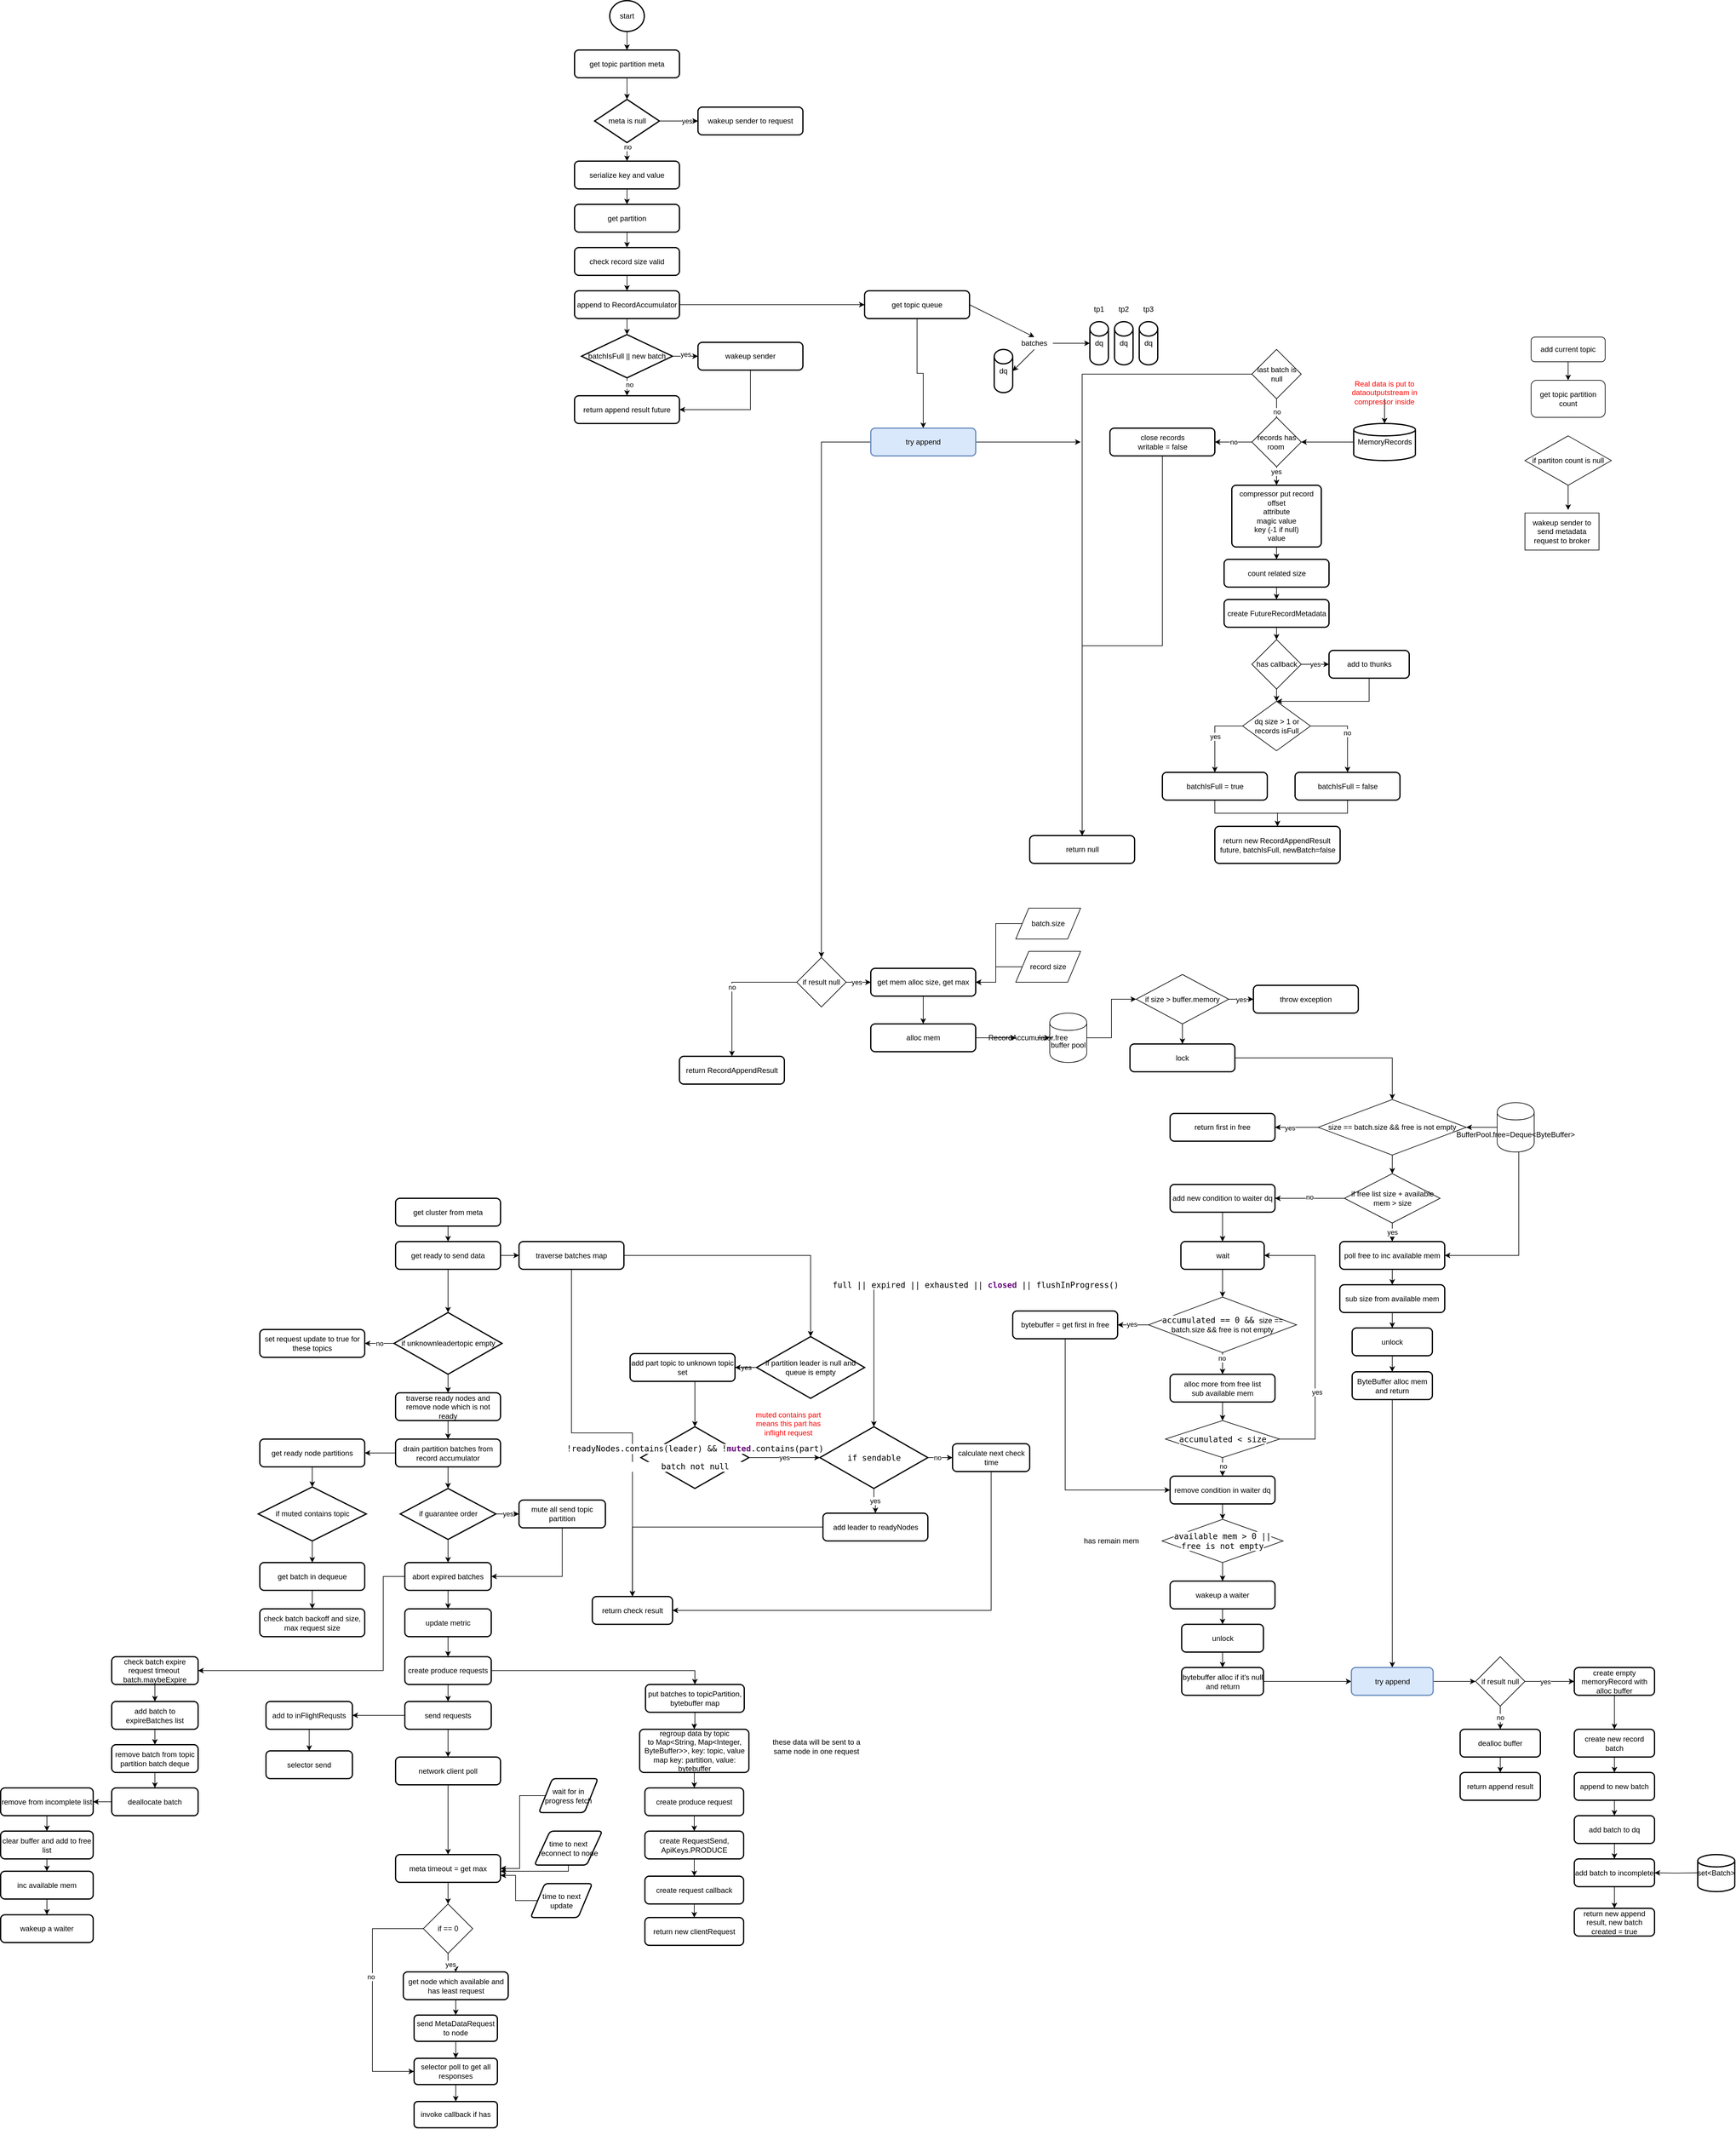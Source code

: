 <mxfile version="13.5.1" type="github">
  <diagram id="C5RBs43oDa-KdzZeNtuy" name="kafkaproducer">
    <mxGraphModel dx="2253" dy="1863" grid="1" gridSize="10" guides="1" tooltips="1" connect="1" arrows="1" fold="1" page="1" pageScale="1" pageWidth="827" pageHeight="1169" math="0" shadow="0">
      <root>
        <mxCell id="WIyWlLk6GJQsqaUBKTNV-0" />
        <mxCell id="WIyWlLk6GJQsqaUBKTNV-1" parent="WIyWlLk6GJQsqaUBKTNV-0" />
        <mxCell id="mDVS-E6t94Sq6nDA9pHb-2" value="" style="edgeStyle=orthogonalEdgeStyle;rounded=0;orthogonalLoop=1;jettySize=auto;html=1;" parent="WIyWlLk6GJQsqaUBKTNV-1" source="WIyWlLk6GJQsqaUBKTNV-3" target="2" edge="1">
          <mxGeometry relative="1" as="geometry" />
        </mxCell>
        <mxCell id="WIyWlLk6GJQsqaUBKTNV-3" value="add current topic" style="rounded=1;whiteSpace=wrap;html=1;fontSize=12;glass=0;strokeWidth=1;shadow=0;" parent="WIyWlLk6GJQsqaUBKTNV-1" vertex="1">
          <mxGeometry x="1880" y="65" width="120" height="40" as="geometry" />
        </mxCell>
        <mxCell id="2" value="get topic partition count" style="whiteSpace=wrap;html=1;rounded=1;shadow=0;strokeWidth=1;glass=0;" parent="WIyWlLk6GJQsqaUBKTNV-1" vertex="1">
          <mxGeometry x="1880" y="135" width="120" height="60" as="geometry" />
        </mxCell>
        <mxCell id="mDVS-E6t94Sq6nDA9pHb-5" value="" style="edgeStyle=orthogonalEdgeStyle;rounded=0;orthogonalLoop=1;jettySize=auto;html=1;" parent="WIyWlLk6GJQsqaUBKTNV-1" source="mDVS-E6t94Sq6nDA9pHb-3" edge="1">
          <mxGeometry relative="1" as="geometry">
            <mxPoint x="1940" y="345" as="targetPoint" />
          </mxGeometry>
        </mxCell>
        <mxCell id="mDVS-E6t94Sq6nDA9pHb-3" value="if partiton count is null" style="rhombus;whiteSpace=wrap;html=1;" parent="WIyWlLk6GJQsqaUBKTNV-1" vertex="1">
          <mxGeometry x="1870" y="225" width="140" height="80" as="geometry" />
        </mxCell>
        <mxCell id="mDVS-E6t94Sq6nDA9pHb-4" value="wakeup sender to send metadata request to broker" style="whiteSpace=wrap;html=1;" parent="WIyWlLk6GJQsqaUBKTNV-1" vertex="1">
          <mxGeometry x="1870" y="350" width="120" height="60" as="geometry" />
        </mxCell>
        <mxCell id="PnHK-iQuefSUdco6SarF-14" value="" style="edgeStyle=orthogonalEdgeStyle;rounded=0;orthogonalLoop=1;jettySize=auto;html=1;" parent="WIyWlLk6GJQsqaUBKTNV-1" source="mDVS-E6t94Sq6nDA9pHb-6" target="PnHK-iQuefSUdco6SarF-13" edge="1">
          <mxGeometry relative="1" as="geometry" />
        </mxCell>
        <mxCell id="mDVS-E6t94Sq6nDA9pHb-6" value="get node which available and has least request" style="rounded=1;whiteSpace=wrap;html=1;absoluteArcSize=1;arcSize=14;strokeWidth=2;" parent="WIyWlLk6GJQsqaUBKTNV-1" vertex="1">
          <mxGeometry x="52.5" y="2713" width="170" height="45" as="geometry" />
        </mxCell>
        <mxCell id="0AyFxsT_1J7AiOphFoTA-38" style="edgeStyle=orthogonalEdgeStyle;rounded=0;orthogonalLoop=1;jettySize=auto;html=1;entryX=1;entryY=0.75;entryDx=0;entryDy=0;" edge="1" parent="WIyWlLk6GJQsqaUBKTNV-1" source="mDVS-E6t94Sq6nDA9pHb-7" target="PnHK-iQuefSUdco6SarF-3">
          <mxGeometry relative="1" as="geometry" />
        </mxCell>
        <mxCell id="mDVS-E6t94Sq6nDA9pHb-7" value="time to next update" style="shape=parallelogram;html=1;strokeWidth=2;perimeter=parallelogramPerimeter;whiteSpace=wrap;rounded=1;arcSize=12;size=0.23;" parent="WIyWlLk6GJQsqaUBKTNV-1" vertex="1">
          <mxGeometry x="258.75" y="2570" width="100" height="55" as="geometry" />
        </mxCell>
        <mxCell id="0AyFxsT_1J7AiOphFoTA-37" style="edgeStyle=orthogonalEdgeStyle;rounded=0;orthogonalLoop=1;jettySize=auto;html=1;" edge="1" parent="WIyWlLk6GJQsqaUBKTNV-1" source="mDVS-E6t94Sq6nDA9pHb-8">
          <mxGeometry relative="1" as="geometry">
            <mxPoint x="210" y="2550" as="targetPoint" />
            <Array as="points">
              <mxPoint x="320" y="2550" />
            </Array>
          </mxGeometry>
        </mxCell>
        <mxCell id="mDVS-E6t94Sq6nDA9pHb-8" value="time to next reconnect to node" style="shape=parallelogram;html=1;strokeWidth=2;perimeter=parallelogramPerimeter;whiteSpace=wrap;rounded=1;arcSize=12;size=0.23;" parent="WIyWlLk6GJQsqaUBKTNV-1" vertex="1">
          <mxGeometry x="265" y="2485" width="110" height="55" as="geometry" />
        </mxCell>
        <mxCell id="0AyFxsT_1J7AiOphFoTA-36" style="edgeStyle=orthogonalEdgeStyle;rounded=0;orthogonalLoop=1;jettySize=auto;html=1;entryX=1;entryY=0.5;entryDx=0;entryDy=0;" edge="1" parent="WIyWlLk6GJQsqaUBKTNV-1" source="mDVS-E6t94Sq6nDA9pHb-9" target="PnHK-iQuefSUdco6SarF-3">
          <mxGeometry relative="1" as="geometry" />
        </mxCell>
        <mxCell id="mDVS-E6t94Sq6nDA9pHb-9" value="wait for in progress fetch" style="shape=parallelogram;html=1;strokeWidth=2;perimeter=parallelogramPerimeter;whiteSpace=wrap;rounded=1;arcSize=12;size=0.23;" parent="WIyWlLk6GJQsqaUBKTNV-1" vertex="1">
          <mxGeometry x="272" y="2400" width="96" height="55" as="geometry" />
        </mxCell>
        <mxCell id="PnHK-iQuefSUdco6SarF-9" style="edgeStyle=orthogonalEdgeStyle;rounded=0;orthogonalLoop=1;jettySize=auto;html=1;" parent="WIyWlLk6GJQsqaUBKTNV-1" source="PnHK-iQuefSUdco6SarF-3" target="PnHK-iQuefSUdco6SarF-8" edge="1">
          <mxGeometry relative="1" as="geometry" />
        </mxCell>
        <mxCell id="PnHK-iQuefSUdco6SarF-3" value="meta timeout = get max" style="rounded=1;whiteSpace=wrap;html=1;absoluteArcSize=1;arcSize=14;strokeWidth=2;" parent="WIyWlLk6GJQsqaUBKTNV-1" vertex="1">
          <mxGeometry x="40" y="2523" width="170" height="45" as="geometry" />
        </mxCell>
        <mxCell id="PnHK-iQuefSUdco6SarF-10" style="edgeStyle=orthogonalEdgeStyle;rounded=0;orthogonalLoop=1;jettySize=auto;html=1;" parent="WIyWlLk6GJQsqaUBKTNV-1" source="PnHK-iQuefSUdco6SarF-8" target="mDVS-E6t94Sq6nDA9pHb-6" edge="1">
          <mxGeometry relative="1" as="geometry" />
        </mxCell>
        <mxCell id="PnHK-iQuefSUdco6SarF-51" value="yes" style="edgeLabel;html=1;align=center;verticalAlign=middle;resizable=0;points=[];" parent="PnHK-iQuefSUdco6SarF-10" vertex="1" connectable="0">
          <mxGeometry x="0.2" y="1" relative="1" as="geometry">
            <mxPoint x="-2" y="-1" as="offset" />
          </mxGeometry>
        </mxCell>
        <mxCell id="PnHK-iQuefSUdco6SarF-52" style="edgeStyle=orthogonalEdgeStyle;rounded=0;orthogonalLoop=1;jettySize=auto;html=1;entryX=0;entryY=0.5;entryDx=0;entryDy=0;exitX=0;exitY=0.5;exitDx=0;exitDy=0;" parent="WIyWlLk6GJQsqaUBKTNV-1" source="PnHK-iQuefSUdco6SarF-8" target="PnHK-iQuefSUdco6SarF-15" edge="1">
          <mxGeometry relative="1" as="geometry">
            <Array as="points">
              <mxPoint x="2.5" y="2643" />
              <mxPoint x="2.5" y="2874" />
            </Array>
          </mxGeometry>
        </mxCell>
        <mxCell id="PnHK-iQuefSUdco6SarF-53" value="no" style="edgeLabel;html=1;align=center;verticalAlign=middle;resizable=0;points=[];" parent="PnHK-iQuefSUdco6SarF-52" vertex="1" connectable="0">
          <mxGeometry x="-0.157" y="-3" relative="1" as="geometry">
            <mxPoint as="offset" />
          </mxGeometry>
        </mxCell>
        <mxCell id="PnHK-iQuefSUdco6SarF-8" value="if == 0" style="rhombus;whiteSpace=wrap;html=1;" parent="WIyWlLk6GJQsqaUBKTNV-1" vertex="1">
          <mxGeometry x="85" y="2603" width="80" height="80" as="geometry" />
        </mxCell>
        <mxCell id="PnHK-iQuefSUdco6SarF-17" style="edgeStyle=orthogonalEdgeStyle;rounded=0;orthogonalLoop=1;jettySize=auto;html=1;" parent="WIyWlLk6GJQsqaUBKTNV-1" source="PnHK-iQuefSUdco6SarF-13" target="PnHK-iQuefSUdco6SarF-15" edge="1">
          <mxGeometry relative="1" as="geometry" />
        </mxCell>
        <mxCell id="PnHK-iQuefSUdco6SarF-13" value="send MetaDataRequest to node" style="whiteSpace=wrap;html=1;rounded=1;strokeWidth=2;arcSize=14;" parent="WIyWlLk6GJQsqaUBKTNV-1" vertex="1">
          <mxGeometry x="70" y="2783" width="135" height="42.5" as="geometry" />
        </mxCell>
        <mxCell id="PnHK-iQuefSUdco6SarF-23" style="edgeStyle=orthogonalEdgeStyle;rounded=0;orthogonalLoop=1;jettySize=auto;html=1;entryX=0.5;entryY=0;entryDx=0;entryDy=0;" parent="WIyWlLk6GJQsqaUBKTNV-1" source="PnHK-iQuefSUdco6SarF-15" target="PnHK-iQuefSUdco6SarF-22" edge="1">
          <mxGeometry relative="1" as="geometry" />
        </mxCell>
        <mxCell id="PnHK-iQuefSUdco6SarF-15" value="selector poll to get all responses" style="whiteSpace=wrap;html=1;rounded=1;strokeWidth=2;arcSize=14;" parent="WIyWlLk6GJQsqaUBKTNV-1" vertex="1">
          <mxGeometry x="70" y="2853" width="135" height="42.5" as="geometry" />
        </mxCell>
        <mxCell id="PnHK-iQuefSUdco6SarF-22" value="invoke callback if has" style="whiteSpace=wrap;html=1;rounded=1;strokeWidth=2;arcSize=14;" parent="WIyWlLk6GJQsqaUBKTNV-1" vertex="1">
          <mxGeometry x="70" y="2923" width="135" height="42.5" as="geometry" />
        </mxCell>
        <mxCell id="PnHK-iQuefSUdco6SarF-25" style="edgeStyle=orthogonalEdgeStyle;rounded=0;orthogonalLoop=1;jettySize=auto;html=1;" parent="WIyWlLk6GJQsqaUBKTNV-1" source="PnHK-iQuefSUdco6SarF-24" edge="1" target="PnHK-iQuefSUdco6SarF-3">
          <mxGeometry relative="1" as="geometry">
            <mxPoint x="132.5" y="2485" as="targetPoint" />
          </mxGeometry>
        </mxCell>
        <mxCell id="PnHK-iQuefSUdco6SarF-24" value="network client poll" style="rounded=1;whiteSpace=wrap;html=1;absoluteArcSize=1;arcSize=14;strokeWidth=2;" parent="WIyWlLk6GJQsqaUBKTNV-1" vertex="1">
          <mxGeometry x="40" y="2365" width="170" height="45" as="geometry" />
        </mxCell>
        <mxCell id="PnHK-iQuefSUdco6SarF-29" value="dq" style="strokeWidth=2;html=1;shape=mxgraph.flowchart.database;whiteSpace=wrap;" parent="WIyWlLk6GJQsqaUBKTNV-1" vertex="1">
          <mxGeometry x="1165" y="40" width="30" height="70" as="geometry" />
        </mxCell>
        <mxCell id="PnHK-iQuefSUdco6SarF-30" value="dq" style="strokeWidth=2;html=1;shape=mxgraph.flowchart.database;whiteSpace=wrap;" parent="WIyWlLk6GJQsqaUBKTNV-1" vertex="1">
          <mxGeometry x="1205" y="40" width="30" height="70" as="geometry" />
        </mxCell>
        <mxCell id="PnHK-iQuefSUdco6SarF-31" value="dq" style="strokeWidth=2;html=1;shape=mxgraph.flowchart.database;whiteSpace=wrap;" parent="WIyWlLk6GJQsqaUBKTNV-1" vertex="1">
          <mxGeometry x="1245" y="40" width="30" height="70" as="geometry" />
        </mxCell>
        <mxCell id="PnHK-iQuefSUdco6SarF-44" style="edgeStyle=orthogonalEdgeStyle;rounded=0;orthogonalLoop=1;jettySize=auto;html=1;entryX=0;entryY=0.5;entryDx=0;entryDy=0;entryPerimeter=0;" parent="WIyWlLk6GJQsqaUBKTNV-1" source="PnHK-iQuefSUdco6SarF-32" target="PnHK-iQuefSUdco6SarF-29" edge="1">
          <mxGeometry relative="1" as="geometry" />
        </mxCell>
        <mxCell id="PnHK-iQuefSUdco6SarF-32" value="batches" style="text;html=1;strokeColor=none;fillColor=none;align=center;verticalAlign=middle;whiteSpace=wrap;rounded=0;" parent="WIyWlLk6GJQsqaUBKTNV-1" vertex="1">
          <mxGeometry x="1045" y="65" width="60" height="20" as="geometry" />
        </mxCell>
        <mxCell id="PnHK-iQuefSUdco6SarF-33" value="tp1" style="text;html=1;strokeColor=none;fillColor=none;align=center;verticalAlign=middle;whiteSpace=wrap;rounded=0;" parent="WIyWlLk6GJQsqaUBKTNV-1" vertex="1">
          <mxGeometry x="1160" y="10" width="40" height="20" as="geometry" />
        </mxCell>
        <mxCell id="PnHK-iQuefSUdco6SarF-34" value="tp2" style="text;html=1;strokeColor=none;fillColor=none;align=center;verticalAlign=middle;whiteSpace=wrap;rounded=0;" parent="WIyWlLk6GJQsqaUBKTNV-1" vertex="1">
          <mxGeometry x="1200" y="10" width="40" height="20" as="geometry" />
        </mxCell>
        <mxCell id="PnHK-iQuefSUdco6SarF-35" value="tp3" style="text;html=1;strokeColor=none;fillColor=none;align=center;verticalAlign=middle;whiteSpace=wrap;rounded=0;" parent="WIyWlLk6GJQsqaUBKTNV-1" vertex="1">
          <mxGeometry x="1240" y="10" width="40" height="20" as="geometry" />
        </mxCell>
        <mxCell id="PnHK-iQuefSUdco6SarF-111" style="edgeStyle=orthogonalEdgeStyle;rounded=0;orthogonalLoop=1;jettySize=auto;html=1;entryX=0;entryY=0.5;entryDx=0;entryDy=0;" parent="WIyWlLk6GJQsqaUBKTNV-1" source="PnHK-iQuefSUdco6SarF-40" target="PnHK-iQuefSUdco6SarF-110" edge="1">
          <mxGeometry relative="1" as="geometry" />
        </mxCell>
        <mxCell id="PnHK-iQuefSUdco6SarF-40" value="buffer pool" style="shape=cylinder;whiteSpace=wrap;html=1;boundedLbl=1;backgroundOutline=1;" parent="WIyWlLk6GJQsqaUBKTNV-1" vertex="1">
          <mxGeometry x="1100" y="1160" width="60" height="80" as="geometry" />
        </mxCell>
        <mxCell id="PnHK-iQuefSUdco6SarF-42" style="edgeStyle=orthogonalEdgeStyle;rounded=0;orthogonalLoop=1;jettySize=auto;html=1;entryX=0;entryY=0.5;entryDx=0;entryDy=0;" parent="WIyWlLk6GJQsqaUBKTNV-1" source="PnHK-iQuefSUdco6SarF-41" target="PnHK-iQuefSUdco6SarF-40" edge="1">
          <mxGeometry relative="1" as="geometry" />
        </mxCell>
        <mxCell id="PnHK-iQuefSUdco6SarF-41" value="RecordAccumulator.free" style="text;html=1;strokeColor=none;fillColor=none;align=center;verticalAlign=middle;whiteSpace=wrap;rounded=0;" parent="WIyWlLk6GJQsqaUBKTNV-1" vertex="1">
          <mxGeometry x="1045" y="1190" width="40" height="20" as="geometry" />
        </mxCell>
        <mxCell id="PnHK-iQuefSUdco6SarF-176" style="edgeStyle=orthogonalEdgeStyle;rounded=0;orthogonalLoop=1;jettySize=auto;html=1;entryX=0.5;entryY=0;entryDx=0;entryDy=0;" parent="WIyWlLk6GJQsqaUBKTNV-1" source="PnHK-iQuefSUdco6SarF-45" target="PnHK-iQuefSUdco6SarF-173" edge="1">
          <mxGeometry relative="1" as="geometry" />
        </mxCell>
        <mxCell id="PnHK-iQuefSUdco6SarF-45" value="get topic queue" style="rounded=1;whiteSpace=wrap;html=1;absoluteArcSize=1;arcSize=14;strokeWidth=2;" parent="WIyWlLk6GJQsqaUBKTNV-1" vertex="1">
          <mxGeometry x="800" y="-10" width="170" height="45" as="geometry" />
        </mxCell>
        <mxCell id="PnHK-iQuefSUdco6SarF-46" value="" style="endArrow=classic;html=1;exitX=1;exitY=0.5;exitDx=0;exitDy=0;entryX=0.5;entryY=0;entryDx=0;entryDy=0;" parent="WIyWlLk6GJQsqaUBKTNV-1" source="PnHK-iQuefSUdco6SarF-45" target="PnHK-iQuefSUdco6SarF-32" edge="1">
          <mxGeometry width="50" height="50" relative="1" as="geometry">
            <mxPoint x="1075" y="280" as="sourcePoint" />
            <mxPoint x="1125" y="230" as="targetPoint" />
          </mxGeometry>
        </mxCell>
        <mxCell id="PnHK-iQuefSUdco6SarF-47" value="dq" style="strokeWidth=2;html=1;shape=mxgraph.flowchart.database;whiteSpace=wrap;" parent="WIyWlLk6GJQsqaUBKTNV-1" vertex="1">
          <mxGeometry x="1010" y="85" width="30" height="70" as="geometry" />
        </mxCell>
        <mxCell id="PnHK-iQuefSUdco6SarF-48" value="" style="endArrow=classic;html=1;exitX=0.5;exitY=1;exitDx=0;exitDy=0;entryX=1;entryY=0.5;entryDx=0;entryDy=0;entryPerimeter=0;" parent="WIyWlLk6GJQsqaUBKTNV-1" source="PnHK-iQuefSUdco6SarF-32" target="PnHK-iQuefSUdco6SarF-47" edge="1">
          <mxGeometry width="50" height="50" relative="1" as="geometry">
            <mxPoint x="845" y="200" as="sourcePoint" />
            <mxPoint x="895" y="150" as="targetPoint" />
          </mxGeometry>
        </mxCell>
        <mxCell id="PnHK-iQuefSUdco6SarF-55" style="edgeStyle=orthogonalEdgeStyle;rounded=0;orthogonalLoop=1;jettySize=auto;html=1;entryX=0.5;entryY=0;entryDx=0;entryDy=0;" parent="WIyWlLk6GJQsqaUBKTNV-1" source="PnHK-iQuefSUdco6SarF-50" edge="1">
          <mxGeometry relative="1" as="geometry">
            <mxPoint x="1467.51" y="195" as="targetPoint" />
          </mxGeometry>
        </mxCell>
        <mxCell id="PnHK-iQuefSUdco6SarF-57" value="no" style="edgeLabel;html=1;align=center;verticalAlign=middle;resizable=0;points=[];" parent="PnHK-iQuefSUdco6SarF-55" vertex="1" connectable="0">
          <mxGeometry x="0.36" relative="1" as="geometry">
            <mxPoint as="offset" />
          </mxGeometry>
        </mxCell>
        <mxCell id="PnHK-iQuefSUdco6SarF-94" style="edgeStyle=orthogonalEdgeStyle;rounded=0;orthogonalLoop=1;jettySize=auto;html=1;entryX=0.5;entryY=0;entryDx=0;entryDy=0;" parent="WIyWlLk6GJQsqaUBKTNV-1" source="PnHK-iQuefSUdco6SarF-50" target="PnHK-iQuefSUdco6SarF-93" edge="1">
          <mxGeometry relative="1" as="geometry" />
        </mxCell>
        <mxCell id="PnHK-iQuefSUdco6SarF-50" value="last batch is null" style="rhombus;whiteSpace=wrap;html=1;" parent="WIyWlLk6GJQsqaUBKTNV-1" vertex="1">
          <mxGeometry x="1427.51" y="85" width="80" height="80" as="geometry" />
        </mxCell>
        <mxCell id="PnHK-iQuefSUdco6SarF-63" style="edgeStyle=orthogonalEdgeStyle;rounded=0;orthogonalLoop=1;jettySize=auto;html=1;entryX=1;entryY=0.5;entryDx=0;entryDy=0;" parent="WIyWlLk6GJQsqaUBKTNV-1" source="PnHK-iQuefSUdco6SarF-59" target="PnHK-iQuefSUdco6SarF-61" edge="1">
          <mxGeometry relative="1" as="geometry" />
        </mxCell>
        <mxCell id="PnHK-iQuefSUdco6SarF-59" value="MemoryRecords" style="strokeWidth=2;html=1;shape=mxgraph.flowchart.database;whiteSpace=wrap;" parent="WIyWlLk6GJQsqaUBKTNV-1" vertex="1">
          <mxGeometry x="1592.51" y="205" width="100" height="60" as="geometry" />
        </mxCell>
        <mxCell id="PnHK-iQuefSUdco6SarF-91" style="edgeStyle=orthogonalEdgeStyle;rounded=0;orthogonalLoop=1;jettySize=auto;html=1;entryX=0.5;entryY=0;entryDx=0;entryDy=0;" parent="WIyWlLk6GJQsqaUBKTNV-1" source="PnHK-iQuefSUdco6SarF-60" target="PnHK-iQuefSUdco6SarF-64" edge="1">
          <mxGeometry relative="1" as="geometry" />
        </mxCell>
        <mxCell id="PnHK-iQuefSUdco6SarF-60" value="compressor put record&lt;br&gt;offset&lt;br&gt;attribute&lt;br&gt;magic value&lt;br&gt;key (-1 if null)&lt;br&gt;value" style="rounded=1;whiteSpace=wrap;html=1;absoluteArcSize=1;arcSize=14;strokeWidth=2;" parent="WIyWlLk6GJQsqaUBKTNV-1" vertex="1">
          <mxGeometry x="1395.01" y="305" width="145" height="100" as="geometry" />
        </mxCell>
        <mxCell id="PnHK-iQuefSUdco6SarF-71" value="no" style="edgeStyle=orthogonalEdgeStyle;rounded=0;orthogonalLoop=1;jettySize=auto;html=1;entryX=1;entryY=0.5;entryDx=0;entryDy=0;" parent="WIyWlLk6GJQsqaUBKTNV-1" source="PnHK-iQuefSUdco6SarF-61" target="PnHK-iQuefSUdco6SarF-68" edge="1">
          <mxGeometry relative="1" as="geometry" />
        </mxCell>
        <mxCell id="PnHK-iQuefSUdco6SarF-72" style="edgeStyle=orthogonalEdgeStyle;rounded=0;orthogonalLoop=1;jettySize=auto;html=1;entryX=0.5;entryY=0;entryDx=0;entryDy=0;" parent="WIyWlLk6GJQsqaUBKTNV-1" source="PnHK-iQuefSUdco6SarF-61" target="PnHK-iQuefSUdco6SarF-60" edge="1">
          <mxGeometry relative="1" as="geometry" />
        </mxCell>
        <mxCell id="PnHK-iQuefSUdco6SarF-73" value="yes" style="edgeLabel;html=1;align=center;verticalAlign=middle;resizable=0;points=[];" parent="PnHK-iQuefSUdco6SarF-72" vertex="1" connectable="0">
          <mxGeometry x="0.2" y="2" relative="1" as="geometry">
            <mxPoint x="-3" y="-2" as="offset" />
          </mxGeometry>
        </mxCell>
        <mxCell id="PnHK-iQuefSUdco6SarF-61" value="records has room&amp;nbsp;" style="rhombus;whiteSpace=wrap;html=1;" parent="WIyWlLk6GJQsqaUBKTNV-1" vertex="1">
          <mxGeometry x="1427.51" y="195" width="80" height="80" as="geometry" />
        </mxCell>
        <mxCell id="PnHK-iQuefSUdco6SarF-92" style="edgeStyle=orthogonalEdgeStyle;rounded=0;orthogonalLoop=1;jettySize=auto;html=1;entryX=0.5;entryY=0;entryDx=0;entryDy=0;" parent="WIyWlLk6GJQsqaUBKTNV-1" source="PnHK-iQuefSUdco6SarF-64" target="PnHK-iQuefSUdco6SarF-65" edge="1">
          <mxGeometry relative="1" as="geometry" />
        </mxCell>
        <mxCell id="PnHK-iQuefSUdco6SarF-64" value="count related size" style="rounded=1;whiteSpace=wrap;html=1;absoluteArcSize=1;arcSize=14;strokeWidth=2;" parent="WIyWlLk6GJQsqaUBKTNV-1" vertex="1">
          <mxGeometry x="1382.51" y="425" width="170" height="45" as="geometry" />
        </mxCell>
        <mxCell id="PnHK-iQuefSUdco6SarF-76" style="edgeStyle=orthogonalEdgeStyle;rounded=0;orthogonalLoop=1;jettySize=auto;html=1;entryX=0.5;entryY=0;entryDx=0;entryDy=0;" parent="WIyWlLk6GJQsqaUBKTNV-1" source="PnHK-iQuefSUdco6SarF-65" target="PnHK-iQuefSUdco6SarF-66" edge="1">
          <mxGeometry relative="1" as="geometry" />
        </mxCell>
        <mxCell id="PnHK-iQuefSUdco6SarF-65" value="create FutureRecordMetadata" style="rounded=1;whiteSpace=wrap;html=1;absoluteArcSize=1;arcSize=14;strokeWidth=2;" parent="WIyWlLk6GJQsqaUBKTNV-1" vertex="1">
          <mxGeometry x="1382.51" y="490" width="170" height="45" as="geometry" />
        </mxCell>
        <mxCell id="PnHK-iQuefSUdco6SarF-74" value="yes" style="edgeStyle=orthogonalEdgeStyle;rounded=0;orthogonalLoop=1;jettySize=auto;html=1;entryX=0;entryY=0.5;entryDx=0;entryDy=0;" parent="WIyWlLk6GJQsqaUBKTNV-1" source="PnHK-iQuefSUdco6SarF-66" target="PnHK-iQuefSUdco6SarF-67" edge="1">
          <mxGeometry relative="1" as="geometry" />
        </mxCell>
        <mxCell id="PnHK-iQuefSUdco6SarF-89" style="edgeStyle=orthogonalEdgeStyle;rounded=0;orthogonalLoop=1;jettySize=auto;html=1;entryX=0.5;entryY=0;entryDx=0;entryDy=0;" parent="WIyWlLk6GJQsqaUBKTNV-1" source="PnHK-iQuefSUdco6SarF-66" target="PnHK-iQuefSUdco6SarF-79" edge="1">
          <mxGeometry relative="1" as="geometry" />
        </mxCell>
        <mxCell id="PnHK-iQuefSUdco6SarF-66" value="has callback" style="rhombus;whiteSpace=wrap;html=1;" parent="WIyWlLk6GJQsqaUBKTNV-1" vertex="1">
          <mxGeometry x="1427.51" y="555" width="80" height="80" as="geometry" />
        </mxCell>
        <mxCell id="PnHK-iQuefSUdco6SarF-90" style="edgeStyle=orthogonalEdgeStyle;rounded=0;orthogonalLoop=1;jettySize=auto;html=1;entryX=0.5;entryY=0;entryDx=0;entryDy=0;" parent="WIyWlLk6GJQsqaUBKTNV-1" source="PnHK-iQuefSUdco6SarF-67" target="PnHK-iQuefSUdco6SarF-79" edge="1">
          <mxGeometry relative="1" as="geometry">
            <Array as="points">
              <mxPoint x="1617.51" y="655" />
            </Array>
          </mxGeometry>
        </mxCell>
        <mxCell id="PnHK-iQuefSUdco6SarF-67" value="add to thunks" style="rounded=1;whiteSpace=wrap;html=1;absoluteArcSize=1;arcSize=14;strokeWidth=2;" parent="WIyWlLk6GJQsqaUBKTNV-1" vertex="1">
          <mxGeometry x="1552.51" y="572.5" width="130" height="45" as="geometry" />
        </mxCell>
        <mxCell id="PnHK-iQuefSUdco6SarF-95" style="edgeStyle=orthogonalEdgeStyle;rounded=0;orthogonalLoop=1;jettySize=auto;html=1;entryX=0.5;entryY=0;entryDx=0;entryDy=0;" parent="WIyWlLk6GJQsqaUBKTNV-1" source="PnHK-iQuefSUdco6SarF-68" target="PnHK-iQuefSUdco6SarF-93" edge="1">
          <mxGeometry relative="1" as="geometry" />
        </mxCell>
        <mxCell id="PnHK-iQuefSUdco6SarF-68" value="close records&lt;br&gt;writable = false" style="rounded=1;whiteSpace=wrap;html=1;absoluteArcSize=1;arcSize=14;strokeWidth=2;" parent="WIyWlLk6GJQsqaUBKTNV-1" vertex="1">
          <mxGeometry x="1197.51" y="212.5" width="170" height="45" as="geometry" />
        </mxCell>
        <mxCell id="PnHK-iQuefSUdco6SarF-70" value="return new RecordAppendResult&amp;nbsp;&lt;br&gt;future, batchIsFull, newBatch=false" style="rounded=1;whiteSpace=wrap;html=1;absoluteArcSize=1;arcSize=14;strokeWidth=2;" parent="WIyWlLk6GJQsqaUBKTNV-1" vertex="1">
          <mxGeometry x="1367.51" y="857.5" width="203" height="60" as="geometry" />
        </mxCell>
        <mxCell id="PnHK-iQuefSUdco6SarF-85" style="edgeStyle=orthogonalEdgeStyle;rounded=0;orthogonalLoop=1;jettySize=auto;html=1;entryX=0.5;entryY=0;entryDx=0;entryDy=0;exitX=0;exitY=0.5;exitDx=0;exitDy=0;" parent="WIyWlLk6GJQsqaUBKTNV-1" source="PnHK-iQuefSUdco6SarF-79" target="PnHK-iQuefSUdco6SarF-80" edge="1">
          <mxGeometry relative="1" as="geometry" />
        </mxCell>
        <mxCell id="PnHK-iQuefSUdco6SarF-86" value="yes" style="edgeLabel;html=1;align=center;verticalAlign=middle;resizable=0;points=[];" parent="PnHK-iQuefSUdco6SarF-85" vertex="1" connectable="0">
          <mxGeometry x="0.021" relative="1" as="geometry">
            <mxPoint as="offset" />
          </mxGeometry>
        </mxCell>
        <mxCell id="PnHK-iQuefSUdco6SarF-87" style="edgeStyle=orthogonalEdgeStyle;rounded=0;orthogonalLoop=1;jettySize=auto;html=1;entryX=0.5;entryY=0;entryDx=0;entryDy=0;exitX=1;exitY=0.5;exitDx=0;exitDy=0;" parent="WIyWlLk6GJQsqaUBKTNV-1" source="PnHK-iQuefSUdco6SarF-79" target="PnHK-iQuefSUdco6SarF-82" edge="1">
          <mxGeometry relative="1" as="geometry" />
        </mxCell>
        <mxCell id="PnHK-iQuefSUdco6SarF-88" value="no" style="edgeLabel;html=1;align=center;verticalAlign=middle;resizable=0;points=[];" parent="PnHK-iQuefSUdco6SarF-87" vertex="1" connectable="0">
          <mxGeometry x="-0.126" y="-11" relative="1" as="geometry">
            <mxPoint as="offset" />
          </mxGeometry>
        </mxCell>
        <mxCell id="PnHK-iQuefSUdco6SarF-79" value="&lt;span&gt;dq size &amp;gt; 1 or records isFull&lt;/span&gt;" style="rhombus;whiteSpace=wrap;html=1;" parent="WIyWlLk6GJQsqaUBKTNV-1" vertex="1">
          <mxGeometry x="1412.51" y="655" width="110" height="80" as="geometry" />
        </mxCell>
        <mxCell id="PnHK-iQuefSUdco6SarF-83" style="edgeStyle=orthogonalEdgeStyle;rounded=0;orthogonalLoop=1;jettySize=auto;html=1;entryX=0.5;entryY=0;entryDx=0;entryDy=0;" parent="WIyWlLk6GJQsqaUBKTNV-1" source="PnHK-iQuefSUdco6SarF-80" target="PnHK-iQuefSUdco6SarF-70" edge="1">
          <mxGeometry relative="1" as="geometry" />
        </mxCell>
        <mxCell id="PnHK-iQuefSUdco6SarF-80" value="batchIsFull = true" style="rounded=1;whiteSpace=wrap;html=1;absoluteArcSize=1;arcSize=14;strokeWidth=2;" parent="WIyWlLk6GJQsqaUBKTNV-1" vertex="1">
          <mxGeometry x="1282.51" y="770" width="170" height="45" as="geometry" />
        </mxCell>
        <mxCell id="PnHK-iQuefSUdco6SarF-84" style="edgeStyle=orthogonalEdgeStyle;rounded=0;orthogonalLoop=1;jettySize=auto;html=1;entryX=0.5;entryY=0;entryDx=0;entryDy=0;" parent="WIyWlLk6GJQsqaUBKTNV-1" source="PnHK-iQuefSUdco6SarF-82" target="PnHK-iQuefSUdco6SarF-70" edge="1">
          <mxGeometry relative="1" as="geometry" />
        </mxCell>
        <mxCell id="PnHK-iQuefSUdco6SarF-82" value="batchIsFull = false" style="rounded=1;whiteSpace=wrap;html=1;absoluteArcSize=1;arcSize=14;strokeWidth=2;" parent="WIyWlLk6GJQsqaUBKTNV-1" vertex="1">
          <mxGeometry x="1497.51" y="770" width="170" height="45" as="geometry" />
        </mxCell>
        <mxCell id="PnHK-iQuefSUdco6SarF-93" value="return null" style="rounded=1;whiteSpace=wrap;html=1;absoluteArcSize=1;arcSize=14;strokeWidth=2;" parent="WIyWlLk6GJQsqaUBKTNV-1" vertex="1">
          <mxGeometry x="1067.51" y="872.5" width="170" height="45" as="geometry" />
        </mxCell>
        <mxCell id="PnHK-iQuefSUdco6SarF-100" value="no" style="edgeStyle=orthogonalEdgeStyle;rounded=0;orthogonalLoop=1;jettySize=auto;html=1;" parent="WIyWlLk6GJQsqaUBKTNV-1" source="PnHK-iQuefSUdco6SarF-96" target="PnHK-iQuefSUdco6SarF-99" edge="1">
          <mxGeometry relative="1" as="geometry" />
        </mxCell>
        <mxCell id="PnHK-iQuefSUdco6SarF-102" style="edgeStyle=orthogonalEdgeStyle;rounded=0;orthogonalLoop=1;jettySize=auto;html=1;entryX=0;entryY=0.5;entryDx=0;entryDy=0;" parent="WIyWlLk6GJQsqaUBKTNV-1" source="PnHK-iQuefSUdco6SarF-96" target="PnHK-iQuefSUdco6SarF-101" edge="1">
          <mxGeometry relative="1" as="geometry" />
        </mxCell>
        <mxCell id="PnHK-iQuefSUdco6SarF-183" value="yes" style="edgeLabel;html=1;align=center;verticalAlign=middle;resizable=0;points=[];" parent="PnHK-iQuefSUdco6SarF-102" vertex="1" connectable="0">
          <mxGeometry x="-0.15" relative="1" as="geometry">
            <mxPoint as="offset" />
          </mxGeometry>
        </mxCell>
        <mxCell id="PnHK-iQuefSUdco6SarF-96" value="if result null" style="rhombus;whiteSpace=wrap;html=1;" parent="WIyWlLk6GJQsqaUBKTNV-1" vertex="1">
          <mxGeometry x="690" y="1070" width="80" height="80" as="geometry" />
        </mxCell>
        <mxCell id="PnHK-iQuefSUdco6SarF-99" value="return RecordAppendResult" style="rounded=1;whiteSpace=wrap;html=1;absoluteArcSize=1;arcSize=14;strokeWidth=2;" parent="WIyWlLk6GJQsqaUBKTNV-1" vertex="1">
          <mxGeometry x="500" y="1230" width="170" height="45" as="geometry" />
        </mxCell>
        <mxCell id="PnHK-iQuefSUdco6SarF-172" style="edgeStyle=orthogonalEdgeStyle;rounded=0;orthogonalLoop=1;jettySize=auto;html=1;entryX=0.5;entryY=0;entryDx=0;entryDy=0;" parent="WIyWlLk6GJQsqaUBKTNV-1" source="PnHK-iQuefSUdco6SarF-101" target="PnHK-iQuefSUdco6SarF-108" edge="1">
          <mxGeometry relative="1" as="geometry" />
        </mxCell>
        <mxCell id="PnHK-iQuefSUdco6SarF-101" value="get mem alloc size, get max" style="rounded=1;whiteSpace=wrap;html=1;absoluteArcSize=1;arcSize=14;strokeWidth=2;" parent="WIyWlLk6GJQsqaUBKTNV-1" vertex="1">
          <mxGeometry x="810" y="1087.5" width="170" height="45" as="geometry" />
        </mxCell>
        <mxCell id="PnHK-iQuefSUdco6SarF-106" style="edgeStyle=orthogonalEdgeStyle;rounded=0;orthogonalLoop=1;jettySize=auto;html=1;entryX=1;entryY=0.5;entryDx=0;entryDy=0;" parent="WIyWlLk6GJQsqaUBKTNV-1" source="PnHK-iQuefSUdco6SarF-103" target="PnHK-iQuefSUdco6SarF-101" edge="1">
          <mxGeometry relative="1" as="geometry" />
        </mxCell>
        <mxCell id="PnHK-iQuefSUdco6SarF-103" value="batch.size" style="shape=parallelogram;perimeter=parallelogramPerimeter;whiteSpace=wrap;html=1;" parent="WIyWlLk6GJQsqaUBKTNV-1" vertex="1">
          <mxGeometry x="1045" y="990" width="105" height="50" as="geometry" />
        </mxCell>
        <mxCell id="PnHK-iQuefSUdco6SarF-107" style="edgeStyle=orthogonalEdgeStyle;rounded=0;orthogonalLoop=1;jettySize=auto;html=1;entryX=1;entryY=0.5;entryDx=0;entryDy=0;" parent="WIyWlLk6GJQsqaUBKTNV-1" source="PnHK-iQuefSUdco6SarF-105" target="PnHK-iQuefSUdco6SarF-101" edge="1">
          <mxGeometry relative="1" as="geometry" />
        </mxCell>
        <mxCell id="PnHK-iQuefSUdco6SarF-105" value="record size" style="shape=parallelogram;perimeter=parallelogramPerimeter;whiteSpace=wrap;html=1;" parent="WIyWlLk6GJQsqaUBKTNV-1" vertex="1">
          <mxGeometry x="1045" y="1060" width="105" height="50" as="geometry" />
        </mxCell>
        <mxCell id="PnHK-iQuefSUdco6SarF-109" style="edgeStyle=orthogonalEdgeStyle;rounded=0;orthogonalLoop=1;jettySize=auto;html=1;" parent="WIyWlLk6GJQsqaUBKTNV-1" source="PnHK-iQuefSUdco6SarF-108" target="PnHK-iQuefSUdco6SarF-41" edge="1">
          <mxGeometry relative="1" as="geometry" />
        </mxCell>
        <mxCell id="PnHK-iQuefSUdco6SarF-108" value="alloc mem" style="rounded=1;whiteSpace=wrap;html=1;absoluteArcSize=1;arcSize=14;strokeWidth=2;" parent="WIyWlLk6GJQsqaUBKTNV-1" vertex="1">
          <mxGeometry x="810" y="1177.5" width="170" height="45" as="geometry" />
        </mxCell>
        <mxCell id="PnHK-iQuefSUdco6SarF-113" value="yes" style="edgeStyle=orthogonalEdgeStyle;rounded=0;orthogonalLoop=1;jettySize=auto;html=1;entryX=0;entryY=0.5;entryDx=0;entryDy=0;" parent="WIyWlLk6GJQsqaUBKTNV-1" source="PnHK-iQuefSUdco6SarF-110" target="PnHK-iQuefSUdco6SarF-112" edge="1">
          <mxGeometry relative="1" as="geometry" />
        </mxCell>
        <mxCell id="PnHK-iQuefSUdco6SarF-128" style="edgeStyle=orthogonalEdgeStyle;rounded=0;orthogonalLoop=1;jettySize=auto;html=1;entryX=0.5;entryY=0;entryDx=0;entryDy=0;" parent="WIyWlLk6GJQsqaUBKTNV-1" source="PnHK-iQuefSUdco6SarF-110" target="PnHK-iQuefSUdco6SarF-114" edge="1">
          <mxGeometry relative="1" as="geometry" />
        </mxCell>
        <mxCell id="PnHK-iQuefSUdco6SarF-110" value="if size &amp;gt; buffer.memory" style="rhombus;whiteSpace=wrap;html=1;" parent="WIyWlLk6GJQsqaUBKTNV-1" vertex="1">
          <mxGeometry x="1240" y="1097.5" width="150" height="80" as="geometry" />
        </mxCell>
        <mxCell id="PnHK-iQuefSUdco6SarF-112" value="throw exception" style="rounded=1;whiteSpace=wrap;html=1;absoluteArcSize=1;arcSize=14;strokeWidth=2;" parent="WIyWlLk6GJQsqaUBKTNV-1" vertex="1">
          <mxGeometry x="1430" y="1115" width="170" height="45" as="geometry" />
        </mxCell>
        <mxCell id="PnHK-iQuefSUdco6SarF-129" style="edgeStyle=orthogonalEdgeStyle;rounded=0;orthogonalLoop=1;jettySize=auto;html=1;entryX=0.5;entryY=0;entryDx=0;entryDy=0;" parent="WIyWlLk6GJQsqaUBKTNV-1" source="PnHK-iQuefSUdco6SarF-114" target="PnHK-iQuefSUdco6SarF-115" edge="1">
          <mxGeometry relative="1" as="geometry" />
        </mxCell>
        <mxCell id="PnHK-iQuefSUdco6SarF-114" value="lock" style="rounded=1;whiteSpace=wrap;html=1;absoluteArcSize=1;arcSize=14;strokeWidth=2;" parent="WIyWlLk6GJQsqaUBKTNV-1" vertex="1">
          <mxGeometry x="1230" y="1210" width="170" height="45" as="geometry" />
        </mxCell>
        <mxCell id="PnHK-iQuefSUdco6SarF-119" style="edgeStyle=orthogonalEdgeStyle;rounded=0;orthogonalLoop=1;jettySize=auto;html=1;entryX=1;entryY=0.5;entryDx=0;entryDy=0;" parent="WIyWlLk6GJQsqaUBKTNV-1" source="PnHK-iQuefSUdco6SarF-115" target="PnHK-iQuefSUdco6SarF-116" edge="1">
          <mxGeometry relative="1" as="geometry" />
        </mxCell>
        <mxCell id="PnHK-iQuefSUdco6SarF-120" value="yes" style="edgeLabel;html=1;align=center;verticalAlign=middle;resizable=0;points=[];" parent="PnHK-iQuefSUdco6SarF-119" vertex="1" connectable="0">
          <mxGeometry x="0.32" y="1" relative="1" as="geometry">
            <mxPoint as="offset" />
          </mxGeometry>
        </mxCell>
        <mxCell id="PnHK-iQuefSUdco6SarF-130" style="edgeStyle=orthogonalEdgeStyle;rounded=0;orthogonalLoop=1;jettySize=auto;html=1;entryX=0.5;entryY=0;entryDx=0;entryDy=0;" parent="WIyWlLk6GJQsqaUBKTNV-1" source="PnHK-iQuefSUdco6SarF-115" target="PnHK-iQuefSUdco6SarF-122" edge="1">
          <mxGeometry relative="1" as="geometry" />
        </mxCell>
        <mxCell id="PnHK-iQuefSUdco6SarF-115" value="size == batch.size &amp;amp;&amp;amp; free is not empty" style="rhombus;whiteSpace=wrap;html=1;" parent="WIyWlLk6GJQsqaUBKTNV-1" vertex="1">
          <mxGeometry x="1535" y="1300" width="240" height="90" as="geometry" />
        </mxCell>
        <mxCell id="PnHK-iQuefSUdco6SarF-116" value="return first in free" style="rounded=1;whiteSpace=wrap;html=1;absoluteArcSize=1;arcSize=14;strokeWidth=2;" parent="WIyWlLk6GJQsqaUBKTNV-1" vertex="1">
          <mxGeometry x="1295" y="1322.5" width="170" height="45" as="geometry" />
        </mxCell>
        <mxCell id="PnHK-iQuefSUdco6SarF-118" style="edgeStyle=orthogonalEdgeStyle;rounded=0;orthogonalLoop=1;jettySize=auto;html=1;entryX=1;entryY=0.5;entryDx=0;entryDy=0;" parent="WIyWlLk6GJQsqaUBKTNV-1" source="PnHK-iQuefSUdco6SarF-117" target="PnHK-iQuefSUdco6SarF-115" edge="1">
          <mxGeometry relative="1" as="geometry" />
        </mxCell>
        <mxCell id="PnHK-iQuefSUdco6SarF-124" style="edgeStyle=orthogonalEdgeStyle;rounded=0;orthogonalLoop=1;jettySize=auto;html=1;entryX=1;entryY=0.5;entryDx=0;entryDy=0;" parent="WIyWlLk6GJQsqaUBKTNV-1" source="PnHK-iQuefSUdco6SarF-117" target="PnHK-iQuefSUdco6SarF-123" edge="1">
          <mxGeometry relative="1" as="geometry">
            <Array as="points">
              <mxPoint x="1860" y="1553" />
            </Array>
          </mxGeometry>
        </mxCell>
        <mxCell id="PnHK-iQuefSUdco6SarF-117" value="BufferPool.free=Deque&amp;lt;ByteBuffer&amp;gt;" style="shape=cylinder;whiteSpace=wrap;html=1;boundedLbl=1;backgroundOutline=1;" parent="WIyWlLk6GJQsqaUBKTNV-1" vertex="1">
          <mxGeometry x="1825" y="1305" width="60" height="80" as="geometry" />
        </mxCell>
        <mxCell id="PnHK-iQuefSUdco6SarF-131" value="yes" style="edgeStyle=orthogonalEdgeStyle;rounded=0;orthogonalLoop=1;jettySize=auto;html=1;entryX=0.5;entryY=0;entryDx=0;entryDy=0;" parent="WIyWlLk6GJQsqaUBKTNV-1" source="PnHK-iQuefSUdco6SarF-122" target="PnHK-iQuefSUdco6SarF-123" edge="1">
          <mxGeometry relative="1" as="geometry" />
        </mxCell>
        <mxCell id="PnHK-iQuefSUdco6SarF-145" style="edgeStyle=orthogonalEdgeStyle;rounded=0;orthogonalLoop=1;jettySize=auto;html=1;entryX=1;entryY=0.5;entryDx=0;entryDy=0;" parent="WIyWlLk6GJQsqaUBKTNV-1" source="PnHK-iQuefSUdco6SarF-122" target="PnHK-iQuefSUdco6SarF-135" edge="1">
          <mxGeometry relative="1" as="geometry" />
        </mxCell>
        <mxCell id="PnHK-iQuefSUdco6SarF-149" value="no" style="edgeLabel;html=1;align=center;verticalAlign=middle;resizable=0;points=[];" parent="PnHK-iQuefSUdco6SarF-145" vertex="1" connectable="0">
          <mxGeometry x="0.004" y="-2" relative="1" as="geometry">
            <mxPoint as="offset" />
          </mxGeometry>
        </mxCell>
        <mxCell id="PnHK-iQuefSUdco6SarF-122" value="if free list size + available mem &amp;gt; size" style="rhombus;whiteSpace=wrap;html=1;" parent="WIyWlLk6GJQsqaUBKTNV-1" vertex="1">
          <mxGeometry x="1577.5" y="1420" width="155" height="80" as="geometry" />
        </mxCell>
        <mxCell id="PnHK-iQuefSUdco6SarF-132" style="edgeStyle=orthogonalEdgeStyle;rounded=0;orthogonalLoop=1;jettySize=auto;html=1;entryX=0.5;entryY=0;entryDx=0;entryDy=0;" parent="WIyWlLk6GJQsqaUBKTNV-1" source="PnHK-iQuefSUdco6SarF-123" target="PnHK-iQuefSUdco6SarF-125" edge="1">
          <mxGeometry relative="1" as="geometry" />
        </mxCell>
        <mxCell id="PnHK-iQuefSUdco6SarF-123" value="poll free to inc available mem" style="rounded=1;whiteSpace=wrap;html=1;absoluteArcSize=1;arcSize=14;strokeWidth=2;" parent="WIyWlLk6GJQsqaUBKTNV-1" vertex="1">
          <mxGeometry x="1570" y="1530" width="170" height="45" as="geometry" />
        </mxCell>
        <mxCell id="PnHK-iQuefSUdco6SarF-133" style="edgeStyle=orthogonalEdgeStyle;rounded=0;orthogonalLoop=1;jettySize=auto;html=1;entryX=0.5;entryY=0;entryDx=0;entryDy=0;" parent="WIyWlLk6GJQsqaUBKTNV-1" source="PnHK-iQuefSUdco6SarF-125" target="PnHK-iQuefSUdco6SarF-126" edge="1">
          <mxGeometry relative="1" as="geometry" />
        </mxCell>
        <mxCell id="PnHK-iQuefSUdco6SarF-125" value="sub size from available mem" style="rounded=1;whiteSpace=wrap;html=1;absoluteArcSize=1;arcSize=14;strokeWidth=2;" parent="WIyWlLk6GJQsqaUBKTNV-1" vertex="1">
          <mxGeometry x="1570" y="1600" width="170" height="45" as="geometry" />
        </mxCell>
        <mxCell id="PnHK-iQuefSUdco6SarF-134" style="edgeStyle=orthogonalEdgeStyle;rounded=0;orthogonalLoop=1;jettySize=auto;html=1;entryX=0.5;entryY=0;entryDx=0;entryDy=0;" parent="WIyWlLk6GJQsqaUBKTNV-1" source="PnHK-iQuefSUdco6SarF-126" target="PnHK-iQuefSUdco6SarF-127" edge="1">
          <mxGeometry relative="1" as="geometry" />
        </mxCell>
        <mxCell id="PnHK-iQuefSUdco6SarF-126" value="unlock" style="rounded=1;whiteSpace=wrap;html=1;absoluteArcSize=1;arcSize=14;strokeWidth=2;" parent="WIyWlLk6GJQsqaUBKTNV-1" vertex="1">
          <mxGeometry x="1590" y="1670" width="130" height="45" as="geometry" />
        </mxCell>
        <mxCell id="PnHK-iQuefSUdco6SarF-182" style="edgeStyle=orthogonalEdgeStyle;rounded=0;orthogonalLoop=1;jettySize=auto;html=1;" parent="WIyWlLk6GJQsqaUBKTNV-1" source="PnHK-iQuefSUdco6SarF-127" target="PnHK-iQuefSUdco6SarF-179" edge="1">
          <mxGeometry relative="1" as="geometry" />
        </mxCell>
        <mxCell id="PnHK-iQuefSUdco6SarF-127" value="ByteBuffer alloc mem and return" style="rounded=1;whiteSpace=wrap;html=1;absoluteArcSize=1;arcSize=14;strokeWidth=2;" parent="WIyWlLk6GJQsqaUBKTNV-1" vertex="1">
          <mxGeometry x="1590" y="1741" width="130" height="45" as="geometry" />
        </mxCell>
        <mxCell id="PnHK-iQuefSUdco6SarF-171" style="edgeStyle=orthogonalEdgeStyle;rounded=0;orthogonalLoop=1;jettySize=auto;html=1;entryX=0.5;entryY=0;entryDx=0;entryDy=0;" parent="WIyWlLk6GJQsqaUBKTNV-1" source="PnHK-iQuefSUdco6SarF-135" target="PnHK-iQuefSUdco6SarF-152" edge="1">
          <mxGeometry relative="1" as="geometry" />
        </mxCell>
        <mxCell id="PnHK-iQuefSUdco6SarF-135" value="add new condition to waiter dq" style="rounded=1;whiteSpace=wrap;html=1;absoluteArcSize=1;arcSize=14;strokeWidth=2;" parent="WIyWlLk6GJQsqaUBKTNV-1" vertex="1">
          <mxGeometry x="1295" y="1437.5" width="170" height="45" as="geometry" />
        </mxCell>
        <mxCell id="PnHK-iQuefSUdco6SarF-147" style="edgeStyle=orthogonalEdgeStyle;rounded=0;orthogonalLoop=1;jettySize=auto;html=1;entryX=1;entryY=0.5;entryDx=0;entryDy=0;" parent="WIyWlLk6GJQsqaUBKTNV-1" source="PnHK-iQuefSUdco6SarF-139" target="PnHK-iQuefSUdco6SarF-140" edge="1">
          <mxGeometry relative="1" as="geometry" />
        </mxCell>
        <mxCell id="PnHK-iQuefSUdco6SarF-150" value="yes" style="edgeLabel;html=1;align=center;verticalAlign=middle;resizable=0;points=[];" parent="PnHK-iQuefSUdco6SarF-147" vertex="1" connectable="0">
          <mxGeometry x="0.08" y="-1" relative="1" as="geometry">
            <mxPoint as="offset" />
          </mxGeometry>
        </mxCell>
        <mxCell id="PnHK-iQuefSUdco6SarF-148" style="edgeStyle=orthogonalEdgeStyle;rounded=0;orthogonalLoop=1;jettySize=auto;html=1;entryX=0.5;entryY=0;entryDx=0;entryDy=0;" parent="WIyWlLk6GJQsqaUBKTNV-1" source="PnHK-iQuefSUdco6SarF-139" target="PnHK-iQuefSUdco6SarF-141" edge="1">
          <mxGeometry relative="1" as="geometry" />
        </mxCell>
        <mxCell id="PnHK-iQuefSUdco6SarF-160" value="no" style="edgeLabel;html=1;align=center;verticalAlign=middle;resizable=0;points=[];" parent="PnHK-iQuefSUdco6SarF-148" vertex="1" connectable="0">
          <mxGeometry x="0.111" y="6" relative="1" as="geometry">
            <mxPoint x="-7" y="-6" as="offset" />
          </mxGeometry>
        </mxCell>
        <mxCell id="PnHK-iQuefSUdco6SarF-139" value="&lt;span style=&quot;background-color: rgb(255 , 255 , 255) ; font-family: &amp;#34;jetbrains mono&amp;#34; , monospace ; font-size: 9.8pt&quot;&gt;accumulated == 0 &amp;amp;&amp;amp;&amp;nbsp;&lt;/span&gt;size == batch.size &amp;amp;&amp;amp; free is not empty" style="rhombus;whiteSpace=wrap;html=1;" parent="WIyWlLk6GJQsqaUBKTNV-1" vertex="1">
          <mxGeometry x="1260" y="1620" width="240" height="90" as="geometry" />
        </mxCell>
        <mxCell id="PnHK-iQuefSUdco6SarF-156" style="edgeStyle=orthogonalEdgeStyle;rounded=0;orthogonalLoop=1;jettySize=auto;html=1;entryX=0;entryY=0.5;entryDx=0;entryDy=0;" parent="WIyWlLk6GJQsqaUBKTNV-1" source="PnHK-iQuefSUdco6SarF-140" target="PnHK-iQuefSUdco6SarF-155" edge="1">
          <mxGeometry relative="1" as="geometry">
            <Array as="points">
              <mxPoint x="1125" y="1933" />
            </Array>
          </mxGeometry>
        </mxCell>
        <mxCell id="PnHK-iQuefSUdco6SarF-140" value="bytebuffer = get first in free" style="rounded=1;whiteSpace=wrap;html=1;absoluteArcSize=1;arcSize=14;strokeWidth=2;" parent="WIyWlLk6GJQsqaUBKTNV-1" vertex="1">
          <mxGeometry x="1040" y="1642.5" width="170" height="45" as="geometry" />
        </mxCell>
        <mxCell id="PnHK-iQuefSUdco6SarF-151" style="edgeStyle=orthogonalEdgeStyle;rounded=0;orthogonalLoop=1;jettySize=auto;html=1;" parent="WIyWlLk6GJQsqaUBKTNV-1" source="PnHK-iQuefSUdco6SarF-141" target="PnHK-iQuefSUdco6SarF-144" edge="1">
          <mxGeometry relative="1" as="geometry" />
        </mxCell>
        <mxCell id="PnHK-iQuefSUdco6SarF-141" value="alloc more from free list&lt;br&gt;sub available mem" style="rounded=1;whiteSpace=wrap;html=1;absoluteArcSize=1;arcSize=14;strokeWidth=2;" parent="WIyWlLk6GJQsqaUBKTNV-1" vertex="1">
          <mxGeometry x="1295" y="1745" width="170" height="45" as="geometry" />
        </mxCell>
        <mxCell id="PnHK-iQuefSUdco6SarF-153" style="edgeStyle=orthogonalEdgeStyle;rounded=0;orthogonalLoop=1;jettySize=auto;html=1;entryX=1;entryY=0.5;entryDx=0;entryDy=0;" parent="WIyWlLk6GJQsqaUBKTNV-1" source="PnHK-iQuefSUdco6SarF-144" target="PnHK-iQuefSUdco6SarF-152" edge="1">
          <mxGeometry relative="1" as="geometry">
            <Array as="points">
              <mxPoint x="1530" y="1850" />
              <mxPoint x="1530" y="1553" />
            </Array>
          </mxGeometry>
        </mxCell>
        <mxCell id="PnHK-iQuefSUdco6SarF-154" value="yes" style="edgeLabel;html=1;align=center;verticalAlign=middle;resizable=0;points=[];" parent="PnHK-iQuefSUdco6SarF-153" vertex="1" connectable="0">
          <mxGeometry x="-0.385" y="-3" relative="1" as="geometry">
            <mxPoint y="1" as="offset" />
          </mxGeometry>
        </mxCell>
        <mxCell id="PnHK-iQuefSUdco6SarF-157" style="edgeStyle=orthogonalEdgeStyle;rounded=0;orthogonalLoop=1;jettySize=auto;html=1;entryX=0.5;entryY=0;entryDx=0;entryDy=0;" parent="WIyWlLk6GJQsqaUBKTNV-1" source="PnHK-iQuefSUdco6SarF-144" target="PnHK-iQuefSUdco6SarF-155" edge="1">
          <mxGeometry relative="1" as="geometry" />
        </mxCell>
        <mxCell id="PnHK-iQuefSUdco6SarF-158" value="no" style="edgeLabel;html=1;align=center;verticalAlign=middle;resizable=0;points=[];" parent="PnHK-iQuefSUdco6SarF-157" vertex="1" connectable="0">
          <mxGeometry x="0.36" y="1" relative="1" as="geometry">
            <mxPoint as="offset" />
          </mxGeometry>
        </mxCell>
        <mxCell id="PnHK-iQuefSUdco6SarF-144" value="&lt;span style=&quot;background-color: rgb(255 , 255 , 255) ; font-family: &amp;#34;jetbrains mono&amp;#34; , monospace ; font-size: 9.8pt&quot;&gt;accumulated &amp;lt; size&lt;/span&gt;" style="rhombus;whiteSpace=wrap;html=1;" parent="WIyWlLk6GJQsqaUBKTNV-1" vertex="1">
          <mxGeometry x="1287.5" y="1820" width="185" height="60" as="geometry" />
        </mxCell>
        <mxCell id="PnHK-iQuefSUdco6SarF-170" style="edgeStyle=orthogonalEdgeStyle;rounded=0;orthogonalLoop=1;jettySize=auto;html=1;entryX=0.5;entryY=0;entryDx=0;entryDy=0;" parent="WIyWlLk6GJQsqaUBKTNV-1" source="PnHK-iQuefSUdco6SarF-152" target="PnHK-iQuefSUdco6SarF-139" edge="1">
          <mxGeometry relative="1" as="geometry" />
        </mxCell>
        <mxCell id="PnHK-iQuefSUdco6SarF-152" value="wait" style="rounded=1;whiteSpace=wrap;html=1;absoluteArcSize=1;arcSize=14;strokeWidth=2;" parent="WIyWlLk6GJQsqaUBKTNV-1" vertex="1">
          <mxGeometry x="1312.5" y="1530" width="135" height="45" as="geometry" />
        </mxCell>
        <mxCell id="PnHK-iQuefSUdco6SarF-166" style="edgeStyle=orthogonalEdgeStyle;rounded=0;orthogonalLoop=1;jettySize=auto;html=1;" parent="WIyWlLk6GJQsqaUBKTNV-1" source="PnHK-iQuefSUdco6SarF-155" target="PnHK-iQuefSUdco6SarF-159" edge="1">
          <mxGeometry relative="1" as="geometry" />
        </mxCell>
        <mxCell id="PnHK-iQuefSUdco6SarF-155" value="remove condition in waiter dq" style="rounded=1;whiteSpace=wrap;html=1;absoluteArcSize=1;arcSize=14;strokeWidth=2;" parent="WIyWlLk6GJQsqaUBKTNV-1" vertex="1">
          <mxGeometry x="1295" y="1910" width="170" height="45" as="geometry" />
        </mxCell>
        <mxCell id="PnHK-iQuefSUdco6SarF-167" style="edgeStyle=orthogonalEdgeStyle;rounded=0;orthogonalLoop=1;jettySize=auto;html=1;entryX=0.5;entryY=0;entryDx=0;entryDy=0;" parent="WIyWlLk6GJQsqaUBKTNV-1" source="PnHK-iQuefSUdco6SarF-159" target="PnHK-iQuefSUdco6SarF-161" edge="1">
          <mxGeometry relative="1" as="geometry" />
        </mxCell>
        <mxCell id="PnHK-iQuefSUdco6SarF-159" value="&lt;span style=&quot;background-color: rgb(255 , 255 , 255) ; font-family: &amp;#34;jetbrains mono&amp;#34; , monospace ; font-size: 9.8pt&quot;&gt;available mem &amp;gt; 0 || free is not empty&lt;/span&gt;" style="rhombus;whiteSpace=wrap;html=1;" parent="WIyWlLk6GJQsqaUBKTNV-1" vertex="1">
          <mxGeometry x="1281.88" y="1980" width="196.25" height="70" as="geometry" />
        </mxCell>
        <mxCell id="PnHK-iQuefSUdco6SarF-168" style="edgeStyle=orthogonalEdgeStyle;rounded=0;orthogonalLoop=1;jettySize=auto;html=1;entryX=0.5;entryY=0;entryDx=0;entryDy=0;" parent="WIyWlLk6GJQsqaUBKTNV-1" source="PnHK-iQuefSUdco6SarF-161" target="PnHK-iQuefSUdco6SarF-163" edge="1">
          <mxGeometry relative="1" as="geometry" />
        </mxCell>
        <mxCell id="PnHK-iQuefSUdco6SarF-161" value="wakeup a waiter" style="rounded=1;whiteSpace=wrap;html=1;absoluteArcSize=1;arcSize=14;strokeWidth=2;" parent="WIyWlLk6GJQsqaUBKTNV-1" vertex="1">
          <mxGeometry x="1295" y="2080" width="170" height="45" as="geometry" />
        </mxCell>
        <mxCell id="PnHK-iQuefSUdco6SarF-162" value="has remain mem" style="text;html=1;strokeColor=none;fillColor=none;align=center;verticalAlign=middle;whiteSpace=wrap;rounded=0;" parent="WIyWlLk6GJQsqaUBKTNV-1" vertex="1">
          <mxGeometry x="1150" y="2005" width="100" height="20" as="geometry" />
        </mxCell>
        <mxCell id="PnHK-iQuefSUdco6SarF-169" style="edgeStyle=orthogonalEdgeStyle;rounded=0;orthogonalLoop=1;jettySize=auto;html=1;entryX=0.5;entryY=0;entryDx=0;entryDy=0;" parent="WIyWlLk6GJQsqaUBKTNV-1" source="PnHK-iQuefSUdco6SarF-163" target="PnHK-iQuefSUdco6SarF-164" edge="1">
          <mxGeometry relative="1" as="geometry" />
        </mxCell>
        <mxCell id="PnHK-iQuefSUdco6SarF-163" value="unlock" style="rounded=1;whiteSpace=wrap;html=1;absoluteArcSize=1;arcSize=14;strokeWidth=2;" parent="WIyWlLk6GJQsqaUBKTNV-1" vertex="1">
          <mxGeometry x="1313.75" y="2150" width="132.5" height="45" as="geometry" />
        </mxCell>
        <mxCell id="PnHK-iQuefSUdco6SarF-181" style="edgeStyle=orthogonalEdgeStyle;rounded=0;orthogonalLoop=1;jettySize=auto;html=1;entryX=0;entryY=0.5;entryDx=0;entryDy=0;" parent="WIyWlLk6GJQsqaUBKTNV-1" source="PnHK-iQuefSUdco6SarF-164" target="PnHK-iQuefSUdco6SarF-179" edge="1">
          <mxGeometry relative="1" as="geometry" />
        </mxCell>
        <mxCell id="PnHK-iQuefSUdco6SarF-164" value="bytebuffer alloc if it&#39;s null and return" style="rounded=1;whiteSpace=wrap;html=1;absoluteArcSize=1;arcSize=14;strokeWidth=2;" parent="WIyWlLk6GJQsqaUBKTNV-1" vertex="1">
          <mxGeometry x="1313.76" y="2220" width="132.5" height="45" as="geometry" />
        </mxCell>
        <mxCell id="PnHK-iQuefSUdco6SarF-174" style="edgeStyle=orthogonalEdgeStyle;rounded=0;orthogonalLoop=1;jettySize=auto;html=1;" parent="WIyWlLk6GJQsqaUBKTNV-1" source="PnHK-iQuefSUdco6SarF-173" edge="1">
          <mxGeometry relative="1" as="geometry">
            <mxPoint x="1150" y="235" as="targetPoint" />
          </mxGeometry>
        </mxCell>
        <mxCell id="PnHK-iQuefSUdco6SarF-177" style="edgeStyle=orthogonalEdgeStyle;rounded=0;orthogonalLoop=1;jettySize=auto;html=1;entryX=0.5;entryY=0;entryDx=0;entryDy=0;" parent="WIyWlLk6GJQsqaUBKTNV-1" source="PnHK-iQuefSUdco6SarF-173" target="PnHK-iQuefSUdco6SarF-96" edge="1">
          <mxGeometry relative="1" as="geometry" />
        </mxCell>
        <mxCell id="PnHK-iQuefSUdco6SarF-173" value="try append" style="rounded=1;whiteSpace=wrap;html=1;absoluteArcSize=1;arcSize=14;strokeWidth=2;fillColor=#dae8fc;strokeColor=#6c8ebf;" parent="WIyWlLk6GJQsqaUBKTNV-1" vertex="1">
          <mxGeometry x="810" y="212.5" width="170" height="45" as="geometry" />
        </mxCell>
        <mxCell id="PnHK-iQuefSUdco6SarF-189" style="edgeStyle=orthogonalEdgeStyle;rounded=0;orthogonalLoop=1;jettySize=auto;html=1;" parent="WIyWlLk6GJQsqaUBKTNV-1" source="PnHK-iQuefSUdco6SarF-179" target="PnHK-iQuefSUdco6SarF-184" edge="1">
          <mxGeometry relative="1" as="geometry" />
        </mxCell>
        <mxCell id="PnHK-iQuefSUdco6SarF-179" value="try append" style="rounded=1;whiteSpace=wrap;html=1;absoluteArcSize=1;arcSize=14;strokeWidth=2;fillColor=#dae8fc;strokeColor=#6c8ebf;" parent="WIyWlLk6GJQsqaUBKTNV-1" vertex="1">
          <mxGeometry x="1588.75" y="2220" width="132.5" height="45" as="geometry" />
        </mxCell>
        <mxCell id="PnHK-iQuefSUdco6SarF-187" value="no" style="edgeStyle=orthogonalEdgeStyle;rounded=0;orthogonalLoop=1;jettySize=auto;html=1;entryX=0.5;entryY=0;entryDx=0;entryDy=0;" parent="WIyWlLk6GJQsqaUBKTNV-1" source="PnHK-iQuefSUdco6SarF-184" target="PnHK-iQuefSUdco6SarF-185" edge="1">
          <mxGeometry relative="1" as="geometry" />
        </mxCell>
        <mxCell id="PnHK-iQuefSUdco6SarF-203" style="edgeStyle=orthogonalEdgeStyle;rounded=0;orthogonalLoop=1;jettySize=auto;html=1;entryX=0;entryY=0.5;entryDx=0;entryDy=0;" parent="WIyWlLk6GJQsqaUBKTNV-1" source="PnHK-iQuefSUdco6SarF-184" target="PnHK-iQuefSUdco6SarF-190" edge="1">
          <mxGeometry relative="1" as="geometry" />
        </mxCell>
        <mxCell id="PnHK-iQuefSUdco6SarF-204" value="yes" style="edgeLabel;html=1;align=center;verticalAlign=middle;resizable=0;points=[];" parent="PnHK-iQuefSUdco6SarF-203" vertex="1" connectable="0">
          <mxGeometry x="-0.175" y="1" relative="1" as="geometry">
            <mxPoint y="1" as="offset" />
          </mxGeometry>
        </mxCell>
        <mxCell id="PnHK-iQuefSUdco6SarF-184" value="if result null" style="rhombus;whiteSpace=wrap;html=1;" parent="WIyWlLk6GJQsqaUBKTNV-1" vertex="1">
          <mxGeometry x="1790" y="2202.5" width="80" height="80" as="geometry" />
        </mxCell>
        <mxCell id="PnHK-iQuefSUdco6SarF-188" style="edgeStyle=orthogonalEdgeStyle;rounded=0;orthogonalLoop=1;jettySize=auto;html=1;entryX=0.5;entryY=0;entryDx=0;entryDy=0;" parent="WIyWlLk6GJQsqaUBKTNV-1" source="PnHK-iQuefSUdco6SarF-185" target="PnHK-iQuefSUdco6SarF-186" edge="1">
          <mxGeometry relative="1" as="geometry" />
        </mxCell>
        <mxCell id="PnHK-iQuefSUdco6SarF-185" value="dealloc buffer" style="rounded=1;whiteSpace=wrap;html=1;absoluteArcSize=1;arcSize=14;strokeWidth=2;" parent="WIyWlLk6GJQsqaUBKTNV-1" vertex="1">
          <mxGeometry x="1765" y="2320" width="130" height="45" as="geometry" />
        </mxCell>
        <mxCell id="PnHK-iQuefSUdco6SarF-186" value="return append result" style="rounded=1;whiteSpace=wrap;html=1;absoluteArcSize=1;arcSize=14;strokeWidth=2;" parent="WIyWlLk6GJQsqaUBKTNV-1" vertex="1">
          <mxGeometry x="1765" y="2390" width="130" height="45" as="geometry" />
        </mxCell>
        <mxCell id="PnHK-iQuefSUdco6SarF-205" style="edgeStyle=orthogonalEdgeStyle;rounded=0;orthogonalLoop=1;jettySize=auto;html=1;entryX=0.5;entryY=0;entryDx=0;entryDy=0;" parent="WIyWlLk6GJQsqaUBKTNV-1" source="PnHK-iQuefSUdco6SarF-190" target="PnHK-iQuefSUdco6SarF-195" edge="1">
          <mxGeometry relative="1" as="geometry" />
        </mxCell>
        <mxCell id="PnHK-iQuefSUdco6SarF-190" value="create empty memoryRecord with alloc buffer" style="rounded=1;whiteSpace=wrap;html=1;absoluteArcSize=1;arcSize=14;strokeWidth=2;" parent="WIyWlLk6GJQsqaUBKTNV-1" vertex="1">
          <mxGeometry x="1950" y="2220" width="130" height="45" as="geometry" />
        </mxCell>
        <mxCell id="PnHK-iQuefSUdco6SarF-194" style="edgeStyle=orthogonalEdgeStyle;rounded=0;orthogonalLoop=1;jettySize=auto;html=1;entryX=0.5;entryY=0;entryDx=0;entryDy=0;entryPerimeter=0;" parent="WIyWlLk6GJQsqaUBKTNV-1" source="PnHK-iQuefSUdco6SarF-193" target="PnHK-iQuefSUdco6SarF-59" edge="1">
          <mxGeometry relative="1" as="geometry" />
        </mxCell>
        <mxCell id="PnHK-iQuefSUdco6SarF-193" value="&lt;font color=&quot;#ff0000&quot;&gt;Real data is put to dataoutputstream in compressor inside&lt;/font&gt;" style="text;html=1;strokeColor=none;fillColor=none;align=center;verticalAlign=middle;whiteSpace=wrap;rounded=0;" parent="WIyWlLk6GJQsqaUBKTNV-1" vertex="1">
          <mxGeometry x="1574.01" y="145" width="137" height="20" as="geometry" />
        </mxCell>
        <mxCell id="PnHK-iQuefSUdco6SarF-206" style="edgeStyle=orthogonalEdgeStyle;rounded=0;orthogonalLoop=1;jettySize=auto;html=1;entryX=0.5;entryY=0;entryDx=0;entryDy=0;" parent="WIyWlLk6GJQsqaUBKTNV-1" source="PnHK-iQuefSUdco6SarF-195" target="PnHK-iQuefSUdco6SarF-196" edge="1">
          <mxGeometry relative="1" as="geometry" />
        </mxCell>
        <mxCell id="PnHK-iQuefSUdco6SarF-195" value="create new record batch" style="rounded=1;whiteSpace=wrap;html=1;absoluteArcSize=1;arcSize=14;strokeWidth=2;" parent="WIyWlLk6GJQsqaUBKTNV-1" vertex="1">
          <mxGeometry x="1950" y="2320" width="130" height="45" as="geometry" />
        </mxCell>
        <mxCell id="PnHK-iQuefSUdco6SarF-207" style="edgeStyle=orthogonalEdgeStyle;rounded=0;orthogonalLoop=1;jettySize=auto;html=1;entryX=0.5;entryY=0;entryDx=0;entryDy=0;" parent="WIyWlLk6GJQsqaUBKTNV-1" source="PnHK-iQuefSUdco6SarF-196" target="PnHK-iQuefSUdco6SarF-197" edge="1">
          <mxGeometry relative="1" as="geometry" />
        </mxCell>
        <mxCell id="PnHK-iQuefSUdco6SarF-196" value="append to new batch" style="rounded=1;whiteSpace=wrap;html=1;absoluteArcSize=1;arcSize=14;strokeWidth=2;" parent="WIyWlLk6GJQsqaUBKTNV-1" vertex="1">
          <mxGeometry x="1950" y="2390" width="130" height="45" as="geometry" />
        </mxCell>
        <mxCell id="PnHK-iQuefSUdco6SarF-208" style="edgeStyle=orthogonalEdgeStyle;rounded=0;orthogonalLoop=1;jettySize=auto;html=1;entryX=0.5;entryY=0;entryDx=0;entryDy=0;" parent="WIyWlLk6GJQsqaUBKTNV-1" source="PnHK-iQuefSUdco6SarF-197" target="PnHK-iQuefSUdco6SarF-198" edge="1">
          <mxGeometry relative="1" as="geometry" />
        </mxCell>
        <mxCell id="PnHK-iQuefSUdco6SarF-197" value="add batch to dq" style="rounded=1;whiteSpace=wrap;html=1;absoluteArcSize=1;arcSize=14;strokeWidth=2;" parent="WIyWlLk6GJQsqaUBKTNV-1" vertex="1">
          <mxGeometry x="1950" y="2460" width="130" height="45" as="geometry" />
        </mxCell>
        <mxCell id="PnHK-iQuefSUdco6SarF-210" style="edgeStyle=orthogonalEdgeStyle;rounded=0;orthogonalLoop=1;jettySize=auto;html=1;entryX=0.5;entryY=0;entryDx=0;entryDy=0;" parent="WIyWlLk6GJQsqaUBKTNV-1" source="PnHK-iQuefSUdco6SarF-198" target="PnHK-iQuefSUdco6SarF-209" edge="1">
          <mxGeometry relative="1" as="geometry" />
        </mxCell>
        <mxCell id="PnHK-iQuefSUdco6SarF-198" value="add batch to incomplete" style="rounded=1;whiteSpace=wrap;html=1;absoluteArcSize=1;arcSize=14;strokeWidth=2;" parent="WIyWlLk6GJQsqaUBKTNV-1" vertex="1">
          <mxGeometry x="1950" y="2530" width="130" height="45" as="geometry" />
        </mxCell>
        <mxCell id="PnHK-iQuefSUdco6SarF-200" style="edgeStyle=orthogonalEdgeStyle;rounded=0;orthogonalLoop=1;jettySize=auto;html=1;entryX=1;entryY=0.5;entryDx=0;entryDy=0;" parent="WIyWlLk6GJQsqaUBKTNV-1" target="PnHK-iQuefSUdco6SarF-198" edge="1">
          <mxGeometry relative="1" as="geometry">
            <mxPoint x="2150" y="2552.5" as="sourcePoint" />
          </mxGeometry>
        </mxCell>
        <mxCell id="PnHK-iQuefSUdco6SarF-202" value="set&amp;lt;Batch&amp;gt;" style="strokeWidth=2;html=1;shape=mxgraph.flowchart.database;whiteSpace=wrap;" parent="WIyWlLk6GJQsqaUBKTNV-1" vertex="1">
          <mxGeometry x="2150" y="2523" width="60" height="60" as="geometry" />
        </mxCell>
        <mxCell id="PnHK-iQuefSUdco6SarF-209" value="return new append result, new batch created = true" style="rounded=1;whiteSpace=wrap;html=1;absoluteArcSize=1;arcSize=14;strokeWidth=2;" parent="WIyWlLk6GJQsqaUBKTNV-1" vertex="1">
          <mxGeometry x="1950" y="2610" width="130" height="45" as="geometry" />
        </mxCell>
        <mxCell id="PnHK-iQuefSUdco6SarF-219" style="edgeStyle=orthogonalEdgeStyle;rounded=0;orthogonalLoop=1;jettySize=auto;html=1;entryX=0.5;entryY=0;entryDx=0;entryDy=0;entryPerimeter=0;" parent="WIyWlLk6GJQsqaUBKTNV-1" source="PnHK-iQuefSUdco6SarF-211" target="PnHK-iQuefSUdco6SarF-212" edge="1">
          <mxGeometry relative="1" as="geometry" />
        </mxCell>
        <mxCell id="PnHK-iQuefSUdco6SarF-211" value="get topic partition meta" style="rounded=1;whiteSpace=wrap;html=1;absoluteArcSize=1;arcSize=14;strokeWidth=2;" parent="WIyWlLk6GJQsqaUBKTNV-1" vertex="1">
          <mxGeometry x="330" y="-400" width="170" height="45" as="geometry" />
        </mxCell>
        <mxCell id="PnHK-iQuefSUdco6SarF-220" style="edgeStyle=orthogonalEdgeStyle;rounded=0;orthogonalLoop=1;jettySize=auto;html=1;entryX=0;entryY=0.5;entryDx=0;entryDy=0;" parent="WIyWlLk6GJQsqaUBKTNV-1" source="PnHK-iQuefSUdco6SarF-212" target="PnHK-iQuefSUdco6SarF-214" edge="1">
          <mxGeometry relative="1" as="geometry" />
        </mxCell>
        <mxCell id="PnHK-iQuefSUdco6SarF-221" value="yes" style="edgeLabel;html=1;align=center;verticalAlign=middle;resizable=0;points=[];" parent="PnHK-iQuefSUdco6SarF-220" vertex="1" connectable="0">
          <mxGeometry x="0.2" y="-6" relative="1" as="geometry">
            <mxPoint x="7" y="-6" as="offset" />
          </mxGeometry>
        </mxCell>
        <mxCell id="PnHK-iQuefSUdco6SarF-229" style="edgeStyle=orthogonalEdgeStyle;rounded=0;orthogonalLoop=1;jettySize=auto;html=1;entryX=0.5;entryY=0;entryDx=0;entryDy=0;" parent="WIyWlLk6GJQsqaUBKTNV-1" source="PnHK-iQuefSUdco6SarF-212" target="PnHK-iQuefSUdco6SarF-222" edge="1">
          <mxGeometry relative="1" as="geometry" />
        </mxCell>
        <mxCell id="PnHK-iQuefSUdco6SarF-231" value="no" style="edgeLabel;html=1;align=center;verticalAlign=middle;resizable=0;points=[];" parent="PnHK-iQuefSUdco6SarF-229" vertex="1" connectable="0">
          <mxGeometry x="0.2" y="-3" relative="1" as="geometry">
            <mxPoint x="4" y="-3" as="offset" />
          </mxGeometry>
        </mxCell>
        <mxCell id="PnHK-iQuefSUdco6SarF-212" value="meta is null" style="strokeWidth=2;html=1;shape=mxgraph.flowchart.decision;whiteSpace=wrap;" parent="WIyWlLk6GJQsqaUBKTNV-1" vertex="1">
          <mxGeometry x="362.5" y="-320" width="105" height="70" as="geometry" />
        </mxCell>
        <mxCell id="PnHK-iQuefSUdco6SarF-214" value="wakeup sender to request" style="rounded=1;whiteSpace=wrap;html=1;absoluteArcSize=1;arcSize=14;strokeWidth=2;" parent="WIyWlLk6GJQsqaUBKTNV-1" vertex="1">
          <mxGeometry x="530" y="-307.5" width="170" height="45" as="geometry" />
        </mxCell>
        <mxCell id="PnHK-iQuefSUdco6SarF-218" style="edgeStyle=orthogonalEdgeStyle;rounded=0;orthogonalLoop=1;jettySize=auto;html=1;entryX=0.5;entryY=0;entryDx=0;entryDy=0;" parent="WIyWlLk6GJQsqaUBKTNV-1" source="PnHK-iQuefSUdco6SarF-217" target="PnHK-iQuefSUdco6SarF-211" edge="1">
          <mxGeometry relative="1" as="geometry" />
        </mxCell>
        <mxCell id="PnHK-iQuefSUdco6SarF-217" value="start" style="strokeWidth=2;html=1;shape=mxgraph.flowchart.start_2;whiteSpace=wrap;" parent="WIyWlLk6GJQsqaUBKTNV-1" vertex="1">
          <mxGeometry x="387" y="-480" width="56" height="50" as="geometry" />
        </mxCell>
        <mxCell id="PnHK-iQuefSUdco6SarF-230" style="edgeStyle=orthogonalEdgeStyle;rounded=0;orthogonalLoop=1;jettySize=auto;html=1;entryX=0.5;entryY=0;entryDx=0;entryDy=0;" parent="WIyWlLk6GJQsqaUBKTNV-1" source="PnHK-iQuefSUdco6SarF-222" target="PnHK-iQuefSUdco6SarF-223" edge="1">
          <mxGeometry relative="1" as="geometry" />
        </mxCell>
        <mxCell id="PnHK-iQuefSUdco6SarF-222" value="serialize key and value" style="rounded=1;whiteSpace=wrap;html=1;absoluteArcSize=1;arcSize=14;strokeWidth=2;" parent="WIyWlLk6GJQsqaUBKTNV-1" vertex="1">
          <mxGeometry x="330" y="-220" width="170" height="45" as="geometry" />
        </mxCell>
        <mxCell id="PnHK-iQuefSUdco6SarF-232" style="edgeStyle=orthogonalEdgeStyle;rounded=0;orthogonalLoop=1;jettySize=auto;html=1;entryX=0.5;entryY=0;entryDx=0;entryDy=0;" parent="WIyWlLk6GJQsqaUBKTNV-1" source="PnHK-iQuefSUdco6SarF-223" target="PnHK-iQuefSUdco6SarF-224" edge="1">
          <mxGeometry relative="1" as="geometry" />
        </mxCell>
        <mxCell id="PnHK-iQuefSUdco6SarF-223" value="get partition" style="rounded=1;whiteSpace=wrap;html=1;absoluteArcSize=1;arcSize=14;strokeWidth=2;" parent="WIyWlLk6GJQsqaUBKTNV-1" vertex="1">
          <mxGeometry x="330" y="-150" width="170" height="45" as="geometry" />
        </mxCell>
        <mxCell id="PnHK-iQuefSUdco6SarF-233" style="edgeStyle=orthogonalEdgeStyle;rounded=0;orthogonalLoop=1;jettySize=auto;html=1;entryX=0.5;entryY=0;entryDx=0;entryDy=0;" parent="WIyWlLk6GJQsqaUBKTNV-1" source="PnHK-iQuefSUdco6SarF-224" target="PnHK-iQuefSUdco6SarF-225" edge="1">
          <mxGeometry relative="1" as="geometry" />
        </mxCell>
        <mxCell id="PnHK-iQuefSUdco6SarF-224" value="check record size valid" style="rounded=1;whiteSpace=wrap;html=1;absoluteArcSize=1;arcSize=14;strokeWidth=2;" parent="WIyWlLk6GJQsqaUBKTNV-1" vertex="1">
          <mxGeometry x="330" y="-80" width="170" height="45" as="geometry" />
        </mxCell>
        <mxCell id="PnHK-iQuefSUdco6SarF-234" style="edgeStyle=orthogonalEdgeStyle;rounded=0;orthogonalLoop=1;jettySize=auto;html=1;entryX=0.5;entryY=0;entryDx=0;entryDy=0;entryPerimeter=0;" parent="WIyWlLk6GJQsqaUBKTNV-1" source="PnHK-iQuefSUdco6SarF-225" target="PnHK-iQuefSUdco6SarF-226" edge="1">
          <mxGeometry relative="1" as="geometry" />
        </mxCell>
        <mxCell id="PnHK-iQuefSUdco6SarF-240" style="edgeStyle=orthogonalEdgeStyle;rounded=0;orthogonalLoop=1;jettySize=auto;html=1;entryX=0;entryY=0.5;entryDx=0;entryDy=0;" parent="WIyWlLk6GJQsqaUBKTNV-1" source="PnHK-iQuefSUdco6SarF-225" target="PnHK-iQuefSUdco6SarF-45" edge="1">
          <mxGeometry relative="1" as="geometry" />
        </mxCell>
        <mxCell id="PnHK-iQuefSUdco6SarF-225" value="append to RecordAccumulator" style="rounded=1;whiteSpace=wrap;html=1;absoluteArcSize=1;arcSize=14;strokeWidth=2;" parent="WIyWlLk6GJQsqaUBKTNV-1" vertex="1">
          <mxGeometry x="330" y="-10" width="170" height="45" as="geometry" />
        </mxCell>
        <mxCell id="PnHK-iQuefSUdco6SarF-235" style="edgeStyle=orthogonalEdgeStyle;rounded=0;orthogonalLoop=1;jettySize=auto;html=1;entryX=0;entryY=0.5;entryDx=0;entryDy=0;" parent="WIyWlLk6GJQsqaUBKTNV-1" source="PnHK-iQuefSUdco6SarF-226" target="PnHK-iQuefSUdco6SarF-227" edge="1">
          <mxGeometry relative="1" as="geometry" />
        </mxCell>
        <mxCell id="PnHK-iQuefSUdco6SarF-236" value="yes" style="edgeLabel;html=1;align=center;verticalAlign=middle;resizable=0;points=[];" parent="PnHK-iQuefSUdco6SarF-235" vertex="1" connectable="0">
          <mxGeometry x="-0.018" y="3" relative="1" as="geometry">
            <mxPoint as="offset" />
          </mxGeometry>
        </mxCell>
        <mxCell id="PnHK-iQuefSUdco6SarF-237" style="edgeStyle=orthogonalEdgeStyle;rounded=0;orthogonalLoop=1;jettySize=auto;html=1;entryX=0.5;entryY=0;entryDx=0;entryDy=0;" parent="WIyWlLk6GJQsqaUBKTNV-1" source="PnHK-iQuefSUdco6SarF-226" target="PnHK-iQuefSUdco6SarF-228" edge="1">
          <mxGeometry relative="1" as="geometry" />
        </mxCell>
        <mxCell id="PnHK-iQuefSUdco6SarF-238" value="no" style="edgeLabel;html=1;align=center;verticalAlign=middle;resizable=0;points=[];" parent="PnHK-iQuefSUdco6SarF-237" vertex="1" connectable="0">
          <mxGeometry x="0.381" y="-10" relative="1" as="geometry">
            <mxPoint x="14" y="-9" as="offset" />
          </mxGeometry>
        </mxCell>
        <mxCell id="PnHK-iQuefSUdco6SarF-226" value="batchIsFull || new batch" style="strokeWidth=2;html=1;shape=mxgraph.flowchart.decision;whiteSpace=wrap;" parent="WIyWlLk6GJQsqaUBKTNV-1" vertex="1">
          <mxGeometry x="341.25" y="61" width="147.5" height="70" as="geometry" />
        </mxCell>
        <mxCell id="PnHK-iQuefSUdco6SarF-239" style="edgeStyle=orthogonalEdgeStyle;rounded=0;orthogonalLoop=1;jettySize=auto;html=1;entryX=1;entryY=0.5;entryDx=0;entryDy=0;" parent="WIyWlLk6GJQsqaUBKTNV-1" source="PnHK-iQuefSUdco6SarF-227" target="PnHK-iQuefSUdco6SarF-228" edge="1">
          <mxGeometry relative="1" as="geometry">
            <Array as="points">
              <mxPoint x="615" y="183" />
            </Array>
          </mxGeometry>
        </mxCell>
        <mxCell id="PnHK-iQuefSUdco6SarF-227" value="wakeup sender" style="rounded=1;whiteSpace=wrap;html=1;absoluteArcSize=1;arcSize=14;strokeWidth=2;" parent="WIyWlLk6GJQsqaUBKTNV-1" vertex="1">
          <mxGeometry x="530" y="73.5" width="170" height="45" as="geometry" />
        </mxCell>
        <mxCell id="PnHK-iQuefSUdco6SarF-228" value="return append result future" style="rounded=1;whiteSpace=wrap;html=1;absoluteArcSize=1;arcSize=14;strokeWidth=2;" parent="WIyWlLk6GJQsqaUBKTNV-1" vertex="1">
          <mxGeometry x="330" y="160" width="170" height="45" as="geometry" />
        </mxCell>
        <mxCell id="7jZCip5Ta_X4Xu40OzQV-9" style="edgeStyle=orthogonalEdgeStyle;rounded=0;orthogonalLoop=1;jettySize=auto;html=1;" parent="WIyWlLk6GJQsqaUBKTNV-1" source="7jZCip5Ta_X4Xu40OzQV-2" target="7jZCip5Ta_X4Xu40OzQV-3" edge="1">
          <mxGeometry relative="1" as="geometry" />
        </mxCell>
        <mxCell id="7jZCip5Ta_X4Xu40OzQV-2" value="get cluster from meta" style="rounded=1;whiteSpace=wrap;html=1;absoluteArcSize=1;arcSize=14;strokeWidth=2;" parent="WIyWlLk6GJQsqaUBKTNV-1" vertex="1">
          <mxGeometry x="40" y="1460" width="170" height="45" as="geometry" />
        </mxCell>
        <mxCell id="7jZCip5Ta_X4Xu40OzQV-10" style="edgeStyle=orthogonalEdgeStyle;rounded=0;orthogonalLoop=1;jettySize=auto;html=1;entryX=0;entryY=0.5;entryDx=0;entryDy=0;" parent="WIyWlLk6GJQsqaUBKTNV-1" source="7jZCip5Ta_X4Xu40OzQV-3" target="7jZCip5Ta_X4Xu40OzQV-5" edge="1">
          <mxGeometry relative="1" as="geometry" />
        </mxCell>
        <mxCell id="7jZCip5Ta_X4Xu40OzQV-31" style="edgeStyle=orthogonalEdgeStyle;rounded=0;orthogonalLoop=1;jettySize=auto;html=1;entryX=0.5;entryY=0;entryDx=0;entryDy=0;entryPerimeter=0;" parent="WIyWlLk6GJQsqaUBKTNV-1" source="7jZCip5Ta_X4Xu40OzQV-3" target="7jZCip5Ta_X4Xu40OzQV-28" edge="1">
          <mxGeometry relative="1" as="geometry" />
        </mxCell>
        <mxCell id="7jZCip5Ta_X4Xu40OzQV-3" value="get ready to send data" style="rounded=1;whiteSpace=wrap;html=1;absoluteArcSize=1;arcSize=14;strokeWidth=2;" parent="WIyWlLk6GJQsqaUBKTNV-1" vertex="1">
          <mxGeometry x="40" y="1530" width="170" height="45" as="geometry" />
        </mxCell>
        <mxCell id="7jZCip5Ta_X4Xu40OzQV-11" style="edgeStyle=orthogonalEdgeStyle;rounded=0;orthogonalLoop=1;jettySize=auto;html=1;entryX=0.5;entryY=0;entryDx=0;entryDy=0;entryPerimeter=0;" parent="WIyWlLk6GJQsqaUBKTNV-1" source="7jZCip5Ta_X4Xu40OzQV-5" target="7jZCip5Ta_X4Xu40OzQV-6" edge="1">
          <mxGeometry relative="1" as="geometry" />
        </mxCell>
        <mxCell id="7jZCip5Ta_X4Xu40OzQV-27" style="edgeStyle=orthogonalEdgeStyle;rounded=0;orthogonalLoop=1;jettySize=auto;html=1;" parent="WIyWlLk6GJQsqaUBKTNV-1" source="7jZCip5Ta_X4Xu40OzQV-5" target="7jZCip5Ta_X4Xu40OzQV-26" edge="1">
          <mxGeometry relative="1" as="geometry" />
        </mxCell>
        <mxCell id="7jZCip5Ta_X4Xu40OzQV-5" value="traverse batches map" style="rounded=1;whiteSpace=wrap;html=1;absoluteArcSize=1;arcSize=14;strokeWidth=2;" parent="WIyWlLk6GJQsqaUBKTNV-1" vertex="1">
          <mxGeometry x="240" y="1530" width="170" height="45" as="geometry" />
        </mxCell>
        <mxCell id="7jZCip5Ta_X4Xu40OzQV-8" value="yes" style="edgeStyle=orthogonalEdgeStyle;rounded=0;orthogonalLoop=1;jettySize=auto;html=1;entryX=1;entryY=0.5;entryDx=0;entryDy=0;" parent="WIyWlLk6GJQsqaUBKTNV-1" source="7jZCip5Ta_X4Xu40OzQV-6" target="7jZCip5Ta_X4Xu40OzQV-7" edge="1">
          <mxGeometry relative="1" as="geometry" />
        </mxCell>
        <mxCell id="7jZCip5Ta_X4Xu40OzQV-21" style="edgeStyle=orthogonalEdgeStyle;rounded=0;orthogonalLoop=1;jettySize=auto;html=1;" parent="WIyWlLk6GJQsqaUBKTNV-1" source="7jZCip5Ta_X4Xu40OzQV-6" target="7jZCip5Ta_X4Xu40OzQV-12" edge="1">
          <mxGeometry relative="1" as="geometry" />
        </mxCell>
        <mxCell id="7jZCip5Ta_X4Xu40OzQV-6" value="if partition leader is null and queue is empty" style="strokeWidth=2;html=1;shape=mxgraph.flowchart.decision;whiteSpace=wrap;" parent="WIyWlLk6GJQsqaUBKTNV-1" vertex="1">
          <mxGeometry x="625" y="1684" width="175" height="100" as="geometry" />
        </mxCell>
        <mxCell id="7jZCip5Ta_X4Xu40OzQV-7" value="add part topic to unknown topic set" style="rounded=1;whiteSpace=wrap;html=1;absoluteArcSize=1;arcSize=14;strokeWidth=2;" parent="WIyWlLk6GJQsqaUBKTNV-1" vertex="1">
          <mxGeometry x="420" y="1711.5" width="170" height="45" as="geometry" />
        </mxCell>
        <mxCell id="7jZCip5Ta_X4Xu40OzQV-22" value="yes" style="edgeStyle=orthogonalEdgeStyle;rounded=0;orthogonalLoop=1;jettySize=auto;html=1;entryX=0;entryY=0.5;entryDx=0;entryDy=0;entryPerimeter=0;" parent="WIyWlLk6GJQsqaUBKTNV-1" source="7jZCip5Ta_X4Xu40OzQV-12" target="7jZCip5Ta_X4Xu40OzQV-13" edge="1">
          <mxGeometry relative="1" as="geometry" />
        </mxCell>
        <mxCell id="7jZCip5Ta_X4Xu40OzQV-12" value="&lt;pre style=&quot;background-color: rgb(255 , 255 , 255) ; font-family: &amp;#34;jetbrains mono&amp;#34; , monospace ; font-size: 9.8pt&quot;&gt;!readyNodes.contains(leader) &amp;amp;&amp;amp; !&lt;span style=&quot;color: #660e7a ; font-weight: bold&quot;&gt;muted&lt;/span&gt;.contains(part)&lt;/pre&gt;&lt;pre style=&quot;background-color: rgb(255 , 255 , 255) ; font-family: &amp;#34;jetbrains mono&amp;#34; , monospace ; font-size: 9.8pt&quot;&gt;batch not null&lt;/pre&gt;" style="strokeWidth=2;html=1;shape=mxgraph.flowchart.decision;whiteSpace=wrap;" parent="WIyWlLk6GJQsqaUBKTNV-1" vertex="1">
          <mxGeometry x="437.5" y="1830" width="175" height="100" as="geometry" />
        </mxCell>
        <mxCell id="7jZCip5Ta_X4Xu40OzQV-17" value="yes" style="edgeStyle=orthogonalEdgeStyle;rounded=0;orthogonalLoop=1;jettySize=auto;html=1;entryX=0.5;entryY=0;entryDx=0;entryDy=0;" parent="WIyWlLk6GJQsqaUBKTNV-1" source="7jZCip5Ta_X4Xu40OzQV-13" target="7jZCip5Ta_X4Xu40OzQV-16" edge="1">
          <mxGeometry relative="1" as="geometry" />
        </mxCell>
        <mxCell id="7jZCip5Ta_X4Xu40OzQV-19" style="edgeStyle=orthogonalEdgeStyle;rounded=0;orthogonalLoop=1;jettySize=auto;html=1;entryX=0;entryY=0.5;entryDx=0;entryDy=0;" parent="WIyWlLk6GJQsqaUBKTNV-1" source="7jZCip5Ta_X4Xu40OzQV-13" target="7jZCip5Ta_X4Xu40OzQV-18" edge="1">
          <mxGeometry relative="1" as="geometry" />
        </mxCell>
        <mxCell id="7jZCip5Ta_X4Xu40OzQV-23" value="no" style="edgeLabel;html=1;align=center;verticalAlign=middle;resizable=0;points=[];" parent="7jZCip5Ta_X4Xu40OzQV-19" vertex="1" connectable="0">
          <mxGeometry x="-0.244" relative="1" as="geometry">
            <mxPoint as="offset" />
          </mxGeometry>
        </mxCell>
        <mxCell id="7jZCip5Ta_X4Xu40OzQV-13" value="&lt;pre style=&quot;background-color: rgb(255 , 255 , 255) ; font-family: &amp;#34;jetbrains mono&amp;#34; , monospace ; font-size: 9.8pt&quot;&gt;if sendable&lt;/pre&gt;" style="strokeWidth=2;html=1;shape=mxgraph.flowchart.decision;whiteSpace=wrap;" parent="WIyWlLk6GJQsqaUBKTNV-1" vertex="1">
          <mxGeometry x="727.5" y="1830" width="175" height="100" as="geometry" />
        </mxCell>
        <mxCell id="7jZCip5Ta_X4Xu40OzQV-15" style="edgeStyle=orthogonalEdgeStyle;rounded=0;orthogonalLoop=1;jettySize=auto;html=1;entryX=0.5;entryY=0;entryDx=0;entryDy=0;entryPerimeter=0;" parent="WIyWlLk6GJQsqaUBKTNV-1" source="7jZCip5Ta_X4Xu40OzQV-14" target="7jZCip5Ta_X4Xu40OzQV-13" edge="1">
          <mxGeometry relative="1" as="geometry" />
        </mxCell>
        <mxCell id="7jZCip5Ta_X4Xu40OzQV-14" value="&lt;pre style=&quot;background-color: rgb(255 , 255 , 255) ; font-family: &amp;#34;jetbrains mono&amp;#34; , monospace ; font-size: 9.8pt&quot;&gt;full || expired || exhausted || &lt;span style=&quot;color: #660e7a ; font-weight: bold&quot;&gt;closed &lt;/span&gt;|| flushInProgress()&lt;/pre&gt;" style="text;html=1;strokeColor=none;fillColor=none;align=center;verticalAlign=middle;whiteSpace=wrap;rounded=0;" parent="WIyWlLk6GJQsqaUBKTNV-1" vertex="1">
          <mxGeometry x="960" y="1590" width="40" height="20" as="geometry" />
        </mxCell>
        <mxCell id="7jZCip5Ta_X4Xu40OzQV-49" style="edgeStyle=orthogonalEdgeStyle;rounded=0;orthogonalLoop=1;jettySize=auto;html=1;entryX=0.5;entryY=0;entryDx=0;entryDy=0;" parent="WIyWlLk6GJQsqaUBKTNV-1" source="7jZCip5Ta_X4Xu40OzQV-16" target="7jZCip5Ta_X4Xu40OzQV-26" edge="1">
          <mxGeometry relative="1" as="geometry" />
        </mxCell>
        <mxCell id="7jZCip5Ta_X4Xu40OzQV-16" value="add leader to readyNodes" style="rounded=1;whiteSpace=wrap;html=1;absoluteArcSize=1;arcSize=14;strokeWidth=2;" parent="WIyWlLk6GJQsqaUBKTNV-1" vertex="1">
          <mxGeometry x="732.5" y="1970" width="170" height="45" as="geometry" />
        </mxCell>
        <mxCell id="7jZCip5Ta_X4Xu40OzQV-50" style="edgeStyle=orthogonalEdgeStyle;rounded=0;orthogonalLoop=1;jettySize=auto;html=1;entryX=1;entryY=0.5;entryDx=0;entryDy=0;" parent="WIyWlLk6GJQsqaUBKTNV-1" source="7jZCip5Ta_X4Xu40OzQV-18" target="7jZCip5Ta_X4Xu40OzQV-26" edge="1">
          <mxGeometry relative="1" as="geometry">
            <Array as="points">
              <mxPoint x="1005" y="2128" />
            </Array>
          </mxGeometry>
        </mxCell>
        <mxCell id="7jZCip5Ta_X4Xu40OzQV-18" value="calculate next check time" style="rounded=1;whiteSpace=wrap;html=1;absoluteArcSize=1;arcSize=14;strokeWidth=2;" parent="WIyWlLk6GJQsqaUBKTNV-1" vertex="1">
          <mxGeometry x="942.51" y="1857.5" width="125" height="45" as="geometry" />
        </mxCell>
        <mxCell id="7jZCip5Ta_X4Xu40OzQV-26" value="return check result" style="rounded=1;whiteSpace=wrap;html=1;absoluteArcSize=1;arcSize=14;strokeWidth=2;" parent="WIyWlLk6GJQsqaUBKTNV-1" vertex="1">
          <mxGeometry x="358.75" y="2105" width="130" height="45" as="geometry" />
        </mxCell>
        <mxCell id="7jZCip5Ta_X4Xu40OzQV-30" value="no" style="edgeStyle=orthogonalEdgeStyle;rounded=0;orthogonalLoop=1;jettySize=auto;html=1;entryX=1;entryY=0.5;entryDx=0;entryDy=0;" parent="WIyWlLk6GJQsqaUBKTNV-1" source="7jZCip5Ta_X4Xu40OzQV-28" target="7jZCip5Ta_X4Xu40OzQV-29" edge="1">
          <mxGeometry relative="1" as="geometry" />
        </mxCell>
        <mxCell id="7jZCip5Ta_X4Xu40OzQV-35" style="edgeStyle=orthogonalEdgeStyle;rounded=0;orthogonalLoop=1;jettySize=auto;html=1;entryX=0.5;entryY=0;entryDx=0;entryDy=0;" parent="WIyWlLk6GJQsqaUBKTNV-1" source="7jZCip5Ta_X4Xu40OzQV-28" target="7jZCip5Ta_X4Xu40OzQV-32" edge="1">
          <mxGeometry relative="1" as="geometry" />
        </mxCell>
        <mxCell id="7jZCip5Ta_X4Xu40OzQV-28" value="if unknownleadertopic empty" style="strokeWidth=2;html=1;shape=mxgraph.flowchart.decision;whiteSpace=wrap;" parent="WIyWlLk6GJQsqaUBKTNV-1" vertex="1">
          <mxGeometry x="37.5" y="1645" width="175" height="100" as="geometry" />
        </mxCell>
        <mxCell id="7jZCip5Ta_X4Xu40OzQV-29" value="set request update to true for these topics" style="rounded=1;whiteSpace=wrap;html=1;absoluteArcSize=1;arcSize=14;strokeWidth=2;" parent="WIyWlLk6GJQsqaUBKTNV-1" vertex="1">
          <mxGeometry x="-180" y="1672.5" width="170" height="45" as="geometry" />
        </mxCell>
        <mxCell id="7jZCip5Ta_X4Xu40OzQV-36" style="edgeStyle=orthogonalEdgeStyle;rounded=0;orthogonalLoop=1;jettySize=auto;html=1;entryX=0.5;entryY=0;entryDx=0;entryDy=0;" parent="WIyWlLk6GJQsqaUBKTNV-1" source="7jZCip5Ta_X4Xu40OzQV-32" target="7jZCip5Ta_X4Xu40OzQV-34" edge="1">
          <mxGeometry relative="1" as="geometry" />
        </mxCell>
        <mxCell id="7jZCip5Ta_X4Xu40OzQV-32" value="traverse ready nodes and remove node which is not ready" style="rounded=1;whiteSpace=wrap;html=1;absoluteArcSize=1;arcSize=14;strokeWidth=2;" parent="WIyWlLk6GJQsqaUBKTNV-1" vertex="1">
          <mxGeometry x="40" y="1775" width="170" height="45" as="geometry" />
        </mxCell>
        <mxCell id="7jZCip5Ta_X4Xu40OzQV-33" value="&lt;font color=&quot;#ff0000&quot;&gt;muted contains part means this part has inflight request&lt;/font&gt;" style="text;html=1;strokeColor=none;fillColor=none;align=center;verticalAlign=middle;whiteSpace=wrap;rounded=0;" parent="WIyWlLk6GJQsqaUBKTNV-1" vertex="1">
          <mxGeometry x="613" y="1815" width="127" height="20" as="geometry" />
        </mxCell>
        <mxCell id="7jZCip5Ta_X4Xu40OzQV-41" style="edgeStyle=orthogonalEdgeStyle;rounded=0;orthogonalLoop=1;jettySize=auto;html=1;entryX=1;entryY=0.5;entryDx=0;entryDy=0;" parent="WIyWlLk6GJQsqaUBKTNV-1" source="7jZCip5Ta_X4Xu40OzQV-34" target="7jZCip5Ta_X4Xu40OzQV-37" edge="1">
          <mxGeometry relative="1" as="geometry" />
        </mxCell>
        <mxCell id="0AyFxsT_1J7AiOphFoTA-2" style="edgeStyle=orthogonalEdgeStyle;rounded=0;orthogonalLoop=1;jettySize=auto;html=1;entryX=0.5;entryY=0;entryDx=0;entryDy=0;entryPerimeter=0;" edge="1" parent="WIyWlLk6GJQsqaUBKTNV-1" source="7jZCip5Ta_X4Xu40OzQV-34" target="7jZCip5Ta_X4Xu40OzQV-45">
          <mxGeometry relative="1" as="geometry" />
        </mxCell>
        <mxCell id="7jZCip5Ta_X4Xu40OzQV-34" value="drain partition batches from record accumulator" style="rounded=1;whiteSpace=wrap;html=1;absoluteArcSize=1;arcSize=14;strokeWidth=2;" parent="WIyWlLk6GJQsqaUBKTNV-1" vertex="1">
          <mxGeometry x="40" y="1850" width="170" height="45" as="geometry" />
        </mxCell>
        <mxCell id="7jZCip5Ta_X4Xu40OzQV-42" style="edgeStyle=orthogonalEdgeStyle;rounded=0;orthogonalLoop=1;jettySize=auto;html=1;entryX=0.5;entryY=0;entryDx=0;entryDy=0;entryPerimeter=0;" parent="WIyWlLk6GJQsqaUBKTNV-1" source="7jZCip5Ta_X4Xu40OzQV-37" target="7jZCip5Ta_X4Xu40OzQV-38" edge="1">
          <mxGeometry relative="1" as="geometry" />
        </mxCell>
        <mxCell id="7jZCip5Ta_X4Xu40OzQV-37" value="get ready node partitions" style="rounded=1;whiteSpace=wrap;html=1;absoluteArcSize=1;arcSize=14;strokeWidth=2;" parent="WIyWlLk6GJQsqaUBKTNV-1" vertex="1">
          <mxGeometry x="-180" y="1850" width="170" height="45" as="geometry" />
        </mxCell>
        <mxCell id="7jZCip5Ta_X4Xu40OzQV-43" style="edgeStyle=orthogonalEdgeStyle;rounded=0;orthogonalLoop=1;jettySize=auto;html=1;entryX=0.5;entryY=0;entryDx=0;entryDy=0;" parent="WIyWlLk6GJQsqaUBKTNV-1" source="7jZCip5Ta_X4Xu40OzQV-38" target="7jZCip5Ta_X4Xu40OzQV-39" edge="1">
          <mxGeometry relative="1" as="geometry" />
        </mxCell>
        <mxCell id="7jZCip5Ta_X4Xu40OzQV-38" value="if muted contains topic" style="strokeWidth=2;html=1;shape=mxgraph.flowchart.decision;whiteSpace=wrap;" parent="WIyWlLk6GJQsqaUBKTNV-1" vertex="1">
          <mxGeometry x="-182.5" y="1927.5" width="175" height="87.5" as="geometry" />
        </mxCell>
        <mxCell id="7jZCip5Ta_X4Xu40OzQV-44" style="edgeStyle=orthogonalEdgeStyle;rounded=0;orthogonalLoop=1;jettySize=auto;html=1;entryX=0.5;entryY=0;entryDx=0;entryDy=0;" parent="WIyWlLk6GJQsqaUBKTNV-1" source="7jZCip5Ta_X4Xu40OzQV-39" target="7jZCip5Ta_X4Xu40OzQV-40" edge="1">
          <mxGeometry relative="1" as="geometry" />
        </mxCell>
        <mxCell id="7jZCip5Ta_X4Xu40OzQV-39" value="get batch in dequeue" style="rounded=1;whiteSpace=wrap;html=1;absoluteArcSize=1;arcSize=14;strokeWidth=2;" parent="WIyWlLk6GJQsqaUBKTNV-1" vertex="1">
          <mxGeometry x="-180" y="2050" width="170" height="45" as="geometry" />
        </mxCell>
        <mxCell id="7jZCip5Ta_X4Xu40OzQV-40" value="check batch backoff and size, max request size" style="rounded=1;whiteSpace=wrap;html=1;absoluteArcSize=1;arcSize=14;strokeWidth=2;" parent="WIyWlLk6GJQsqaUBKTNV-1" vertex="1">
          <mxGeometry x="-180" y="2125" width="170" height="45" as="geometry" />
        </mxCell>
        <mxCell id="7jZCip5Ta_X4Xu40OzQV-51" value="yes" style="edgeStyle=orthogonalEdgeStyle;rounded=0;orthogonalLoop=1;jettySize=auto;html=1;entryX=0;entryY=0.5;entryDx=0;entryDy=0;" parent="WIyWlLk6GJQsqaUBKTNV-1" source="7jZCip5Ta_X4Xu40OzQV-45" target="7jZCip5Ta_X4Xu40OzQV-48" edge="1">
          <mxGeometry relative="1" as="geometry" />
        </mxCell>
        <mxCell id="0AyFxsT_1J7AiOphFoTA-7" style="edgeStyle=orthogonalEdgeStyle;rounded=0;orthogonalLoop=1;jettySize=auto;html=1;entryX=0.5;entryY=0;entryDx=0;entryDy=0;" edge="1" parent="WIyWlLk6GJQsqaUBKTNV-1" source="7jZCip5Ta_X4Xu40OzQV-45" target="0AyFxsT_1J7AiOphFoTA-3">
          <mxGeometry relative="1" as="geometry" />
        </mxCell>
        <mxCell id="7jZCip5Ta_X4Xu40OzQV-45" value="if guarantee order" style="strokeWidth=2;html=1;shape=mxgraph.flowchart.decision;whiteSpace=wrap;" parent="WIyWlLk6GJQsqaUBKTNV-1" vertex="1">
          <mxGeometry x="47.5" y="1930" width="155" height="82.5" as="geometry" />
        </mxCell>
        <mxCell id="0AyFxsT_1J7AiOphFoTA-8" style="edgeStyle=orthogonalEdgeStyle;rounded=0;orthogonalLoop=1;jettySize=auto;html=1;entryX=1;entryY=0.5;entryDx=0;entryDy=0;" edge="1" parent="WIyWlLk6GJQsqaUBKTNV-1" source="7jZCip5Ta_X4Xu40OzQV-48" target="0AyFxsT_1J7AiOphFoTA-3">
          <mxGeometry relative="1" as="geometry">
            <Array as="points">
              <mxPoint x="310" y="2073" />
            </Array>
          </mxGeometry>
        </mxCell>
        <mxCell id="7jZCip5Ta_X4Xu40OzQV-48" value="mute all send topic partition" style="rounded=1;whiteSpace=wrap;html=1;absoluteArcSize=1;arcSize=14;strokeWidth=2;" parent="WIyWlLk6GJQsqaUBKTNV-1" vertex="1">
          <mxGeometry x="240" y="1948.75" width="140" height="45" as="geometry" />
        </mxCell>
        <mxCell id="0AyFxsT_1J7AiOphFoTA-9" style="edgeStyle=orthogonalEdgeStyle;rounded=0;orthogonalLoop=1;jettySize=auto;html=1;entryX=0.5;entryY=0;entryDx=0;entryDy=0;" edge="1" parent="WIyWlLk6GJQsqaUBKTNV-1" source="0AyFxsT_1J7AiOphFoTA-3" target="0AyFxsT_1J7AiOphFoTA-4">
          <mxGeometry relative="1" as="geometry" />
        </mxCell>
        <mxCell id="0AyFxsT_1J7AiOphFoTA-27" style="edgeStyle=orthogonalEdgeStyle;rounded=0;orthogonalLoop=1;jettySize=auto;html=1;entryX=1;entryY=0.5;entryDx=0;entryDy=0;" edge="1" parent="WIyWlLk6GJQsqaUBKTNV-1" source="0AyFxsT_1J7AiOphFoTA-3" target="0AyFxsT_1J7AiOphFoTA-18">
          <mxGeometry relative="1" as="geometry">
            <Array as="points">
              <mxPoint x="20" y="2073" />
              <mxPoint x="20" y="2225" />
            </Array>
          </mxGeometry>
        </mxCell>
        <mxCell id="0AyFxsT_1J7AiOphFoTA-3" value="abort expired batches" style="rounded=1;whiteSpace=wrap;html=1;absoluteArcSize=1;arcSize=14;strokeWidth=2;" vertex="1" parent="WIyWlLk6GJQsqaUBKTNV-1">
          <mxGeometry x="55" y="2050" width="140" height="45" as="geometry" />
        </mxCell>
        <mxCell id="0AyFxsT_1J7AiOphFoTA-10" style="edgeStyle=orthogonalEdgeStyle;rounded=0;orthogonalLoop=1;jettySize=auto;html=1;" edge="1" parent="WIyWlLk6GJQsqaUBKTNV-1" source="0AyFxsT_1J7AiOphFoTA-4" target="0AyFxsT_1J7AiOphFoTA-5">
          <mxGeometry relative="1" as="geometry" />
        </mxCell>
        <mxCell id="0AyFxsT_1J7AiOphFoTA-4" value="update metric" style="rounded=1;whiteSpace=wrap;html=1;absoluteArcSize=1;arcSize=14;strokeWidth=2;" vertex="1" parent="WIyWlLk6GJQsqaUBKTNV-1">
          <mxGeometry x="55" y="2125" width="140" height="45" as="geometry" />
        </mxCell>
        <mxCell id="0AyFxsT_1J7AiOphFoTA-11" style="edgeStyle=orthogonalEdgeStyle;rounded=0;orthogonalLoop=1;jettySize=auto;html=1;entryX=0.5;entryY=0;entryDx=0;entryDy=0;" edge="1" parent="WIyWlLk6GJQsqaUBKTNV-1" source="0AyFxsT_1J7AiOphFoTA-5" target="0AyFxsT_1J7AiOphFoTA-6">
          <mxGeometry relative="1" as="geometry" />
        </mxCell>
        <mxCell id="0AyFxsT_1J7AiOphFoTA-46" style="edgeStyle=orthogonalEdgeStyle;rounded=0;orthogonalLoop=1;jettySize=auto;html=1;entryX=0.5;entryY=0;entryDx=0;entryDy=0;" edge="1" parent="WIyWlLk6GJQsqaUBKTNV-1" source="0AyFxsT_1J7AiOphFoTA-5" target="0AyFxsT_1J7AiOphFoTA-35">
          <mxGeometry relative="1" as="geometry" />
        </mxCell>
        <mxCell id="0AyFxsT_1J7AiOphFoTA-5" value="create produce requests" style="rounded=1;whiteSpace=wrap;html=1;absoluteArcSize=1;arcSize=14;strokeWidth=2;" vertex="1" parent="WIyWlLk6GJQsqaUBKTNV-1">
          <mxGeometry x="55" y="2202.5" width="140" height="45" as="geometry" />
        </mxCell>
        <mxCell id="0AyFxsT_1J7AiOphFoTA-12" style="edgeStyle=orthogonalEdgeStyle;rounded=0;orthogonalLoop=1;jettySize=auto;html=1;" edge="1" parent="WIyWlLk6GJQsqaUBKTNV-1" source="0AyFxsT_1J7AiOphFoTA-6" target="PnHK-iQuefSUdco6SarF-24">
          <mxGeometry relative="1" as="geometry" />
        </mxCell>
        <mxCell id="0AyFxsT_1J7AiOphFoTA-54" style="edgeStyle=orthogonalEdgeStyle;rounded=0;orthogonalLoop=1;jettySize=auto;html=1;entryX=1;entryY=0.5;entryDx=0;entryDy=0;" edge="1" parent="WIyWlLk6GJQsqaUBKTNV-1" source="0AyFxsT_1J7AiOphFoTA-6" target="0AyFxsT_1J7AiOphFoTA-52">
          <mxGeometry relative="1" as="geometry" />
        </mxCell>
        <mxCell id="0AyFxsT_1J7AiOphFoTA-6" value="send requests" style="rounded=1;whiteSpace=wrap;html=1;absoluteArcSize=1;arcSize=14;strokeWidth=2;" vertex="1" parent="WIyWlLk6GJQsqaUBKTNV-1">
          <mxGeometry x="55" y="2275" width="140" height="45" as="geometry" />
        </mxCell>
        <mxCell id="0AyFxsT_1J7AiOphFoTA-13" style="edgeStyle=orthogonalEdgeStyle;rounded=0;orthogonalLoop=1;jettySize=auto;html=1;exitX=0.5;exitY=1;exitDx=0;exitDy=0;" edge="1" parent="WIyWlLk6GJQsqaUBKTNV-1" source="PnHK-iQuefSUdco6SarF-24" target="PnHK-iQuefSUdco6SarF-24">
          <mxGeometry relative="1" as="geometry" />
        </mxCell>
        <mxCell id="0AyFxsT_1J7AiOphFoTA-28" style="edgeStyle=orthogonalEdgeStyle;rounded=0;orthogonalLoop=1;jettySize=auto;html=1;entryX=0.5;entryY=0;entryDx=0;entryDy=0;" edge="1" parent="WIyWlLk6GJQsqaUBKTNV-1" source="0AyFxsT_1J7AiOphFoTA-18" target="0AyFxsT_1J7AiOphFoTA-19">
          <mxGeometry relative="1" as="geometry" />
        </mxCell>
        <mxCell id="0AyFxsT_1J7AiOphFoTA-18" value="&lt;span style=&quot;font-weight: normal&quot;&gt;check batch expire&lt;br&gt;request timeout&amp;nbsp;&lt;br&gt;batch.maybeExpire&lt;/span&gt;" style="rounded=1;whiteSpace=wrap;html=1;absoluteArcSize=1;arcSize=14;strokeWidth=2;fontStyle=1" vertex="1" parent="WIyWlLk6GJQsqaUBKTNV-1">
          <mxGeometry x="-420" y="2202.5" width="140" height="45" as="geometry" />
        </mxCell>
        <mxCell id="0AyFxsT_1J7AiOphFoTA-29" style="edgeStyle=orthogonalEdgeStyle;rounded=0;orthogonalLoop=1;jettySize=auto;html=1;entryX=0.5;entryY=0;entryDx=0;entryDy=0;" edge="1" parent="WIyWlLk6GJQsqaUBKTNV-1" source="0AyFxsT_1J7AiOphFoTA-19" target="0AyFxsT_1J7AiOphFoTA-20">
          <mxGeometry relative="1" as="geometry" />
        </mxCell>
        <mxCell id="0AyFxsT_1J7AiOphFoTA-19" value="&lt;span style=&quot;font-weight: 400&quot;&gt;add batch to expireBatches list&lt;/span&gt;" style="rounded=1;whiteSpace=wrap;html=1;absoluteArcSize=1;arcSize=14;strokeWidth=2;fontStyle=1" vertex="1" parent="WIyWlLk6GJQsqaUBKTNV-1">
          <mxGeometry x="-420" y="2275" width="140" height="45" as="geometry" />
        </mxCell>
        <mxCell id="0AyFxsT_1J7AiOphFoTA-30" style="edgeStyle=orthogonalEdgeStyle;rounded=0;orthogonalLoop=1;jettySize=auto;html=1;entryX=0.5;entryY=0;entryDx=0;entryDy=0;" edge="1" parent="WIyWlLk6GJQsqaUBKTNV-1" source="0AyFxsT_1J7AiOphFoTA-20" target="0AyFxsT_1J7AiOphFoTA-22">
          <mxGeometry relative="1" as="geometry" />
        </mxCell>
        <mxCell id="0AyFxsT_1J7AiOphFoTA-20" value="&lt;span style=&quot;font-weight: 400&quot;&gt;remove batch from topic partition batch deque&lt;/span&gt;" style="rounded=1;whiteSpace=wrap;html=1;absoluteArcSize=1;arcSize=14;strokeWidth=2;fontStyle=1" vertex="1" parent="WIyWlLk6GJQsqaUBKTNV-1">
          <mxGeometry x="-420" y="2345" width="140" height="45" as="geometry" />
        </mxCell>
        <mxCell id="0AyFxsT_1J7AiOphFoTA-31" style="edgeStyle=orthogonalEdgeStyle;rounded=0;orthogonalLoop=1;jettySize=auto;html=1;entryX=1;entryY=0.5;entryDx=0;entryDy=0;" edge="1" parent="WIyWlLk6GJQsqaUBKTNV-1" source="0AyFxsT_1J7AiOphFoTA-22" target="0AyFxsT_1J7AiOphFoTA-26">
          <mxGeometry relative="1" as="geometry" />
        </mxCell>
        <mxCell id="0AyFxsT_1J7AiOphFoTA-22" value="&lt;span style=&quot;font-weight: 400&quot;&gt;deallocate batch&lt;/span&gt;" style="rounded=1;whiteSpace=wrap;html=1;absoluteArcSize=1;arcSize=14;strokeWidth=2;fontStyle=1" vertex="1" parent="WIyWlLk6GJQsqaUBKTNV-1">
          <mxGeometry x="-420" y="2415" width="140" height="45" as="geometry" />
        </mxCell>
        <mxCell id="0AyFxsT_1J7AiOphFoTA-33" style="edgeStyle=orthogonalEdgeStyle;rounded=0;orthogonalLoop=1;jettySize=auto;html=1;entryX=0.5;entryY=0;entryDx=0;entryDy=0;" edge="1" parent="WIyWlLk6GJQsqaUBKTNV-1" source="0AyFxsT_1J7AiOphFoTA-23" target="0AyFxsT_1J7AiOphFoTA-24">
          <mxGeometry relative="1" as="geometry" />
        </mxCell>
        <mxCell id="0AyFxsT_1J7AiOphFoTA-23" value="&lt;span style=&quot;font-weight: 400&quot;&gt;clear buffer and add to free list&lt;/span&gt;" style="rounded=1;whiteSpace=wrap;html=1;absoluteArcSize=1;arcSize=14;strokeWidth=2;fontStyle=1" vertex="1" parent="WIyWlLk6GJQsqaUBKTNV-1">
          <mxGeometry x="-600" y="2485" width="150" height="45" as="geometry" />
        </mxCell>
        <mxCell id="0AyFxsT_1J7AiOphFoTA-34" style="edgeStyle=orthogonalEdgeStyle;rounded=0;orthogonalLoop=1;jettySize=auto;html=1;" edge="1" parent="WIyWlLk6GJQsqaUBKTNV-1" source="0AyFxsT_1J7AiOphFoTA-24" target="0AyFxsT_1J7AiOphFoTA-25">
          <mxGeometry relative="1" as="geometry" />
        </mxCell>
        <mxCell id="0AyFxsT_1J7AiOphFoTA-24" value="&lt;span style=&quot;font-weight: 400&quot;&gt;inc available mem&lt;/span&gt;" style="rounded=1;whiteSpace=wrap;html=1;absoluteArcSize=1;arcSize=14;strokeWidth=2;fontStyle=1" vertex="1" parent="WIyWlLk6GJQsqaUBKTNV-1">
          <mxGeometry x="-600" y="2550" width="150" height="45" as="geometry" />
        </mxCell>
        <mxCell id="0AyFxsT_1J7AiOphFoTA-25" value="wakeup a waiter" style="rounded=1;whiteSpace=wrap;html=1;absoluteArcSize=1;arcSize=14;strokeWidth=2;fontStyle=0" vertex="1" parent="WIyWlLk6GJQsqaUBKTNV-1">
          <mxGeometry x="-600" y="2620.5" width="150" height="45" as="geometry" />
        </mxCell>
        <mxCell id="0AyFxsT_1J7AiOphFoTA-32" style="edgeStyle=orthogonalEdgeStyle;rounded=0;orthogonalLoop=1;jettySize=auto;html=1;entryX=0.5;entryY=0;entryDx=0;entryDy=0;" edge="1" parent="WIyWlLk6GJQsqaUBKTNV-1" source="0AyFxsT_1J7AiOphFoTA-26" target="0AyFxsT_1J7AiOphFoTA-23">
          <mxGeometry relative="1" as="geometry" />
        </mxCell>
        <mxCell id="0AyFxsT_1J7AiOphFoTA-26" value="&lt;span style=&quot;font-weight: 400&quot;&gt;remove from incomplete list&lt;/span&gt;" style="rounded=1;whiteSpace=wrap;html=1;absoluteArcSize=1;arcSize=14;strokeWidth=2;fontStyle=1" vertex="1" parent="WIyWlLk6GJQsqaUBKTNV-1">
          <mxGeometry x="-600" y="2415" width="150" height="45" as="geometry" />
        </mxCell>
        <mxCell id="0AyFxsT_1J7AiOphFoTA-47" style="edgeStyle=orthogonalEdgeStyle;rounded=0;orthogonalLoop=1;jettySize=auto;html=1;entryX=0.5;entryY=0;entryDx=0;entryDy=0;" edge="1" parent="WIyWlLk6GJQsqaUBKTNV-1" source="0AyFxsT_1J7AiOphFoTA-35" target="0AyFxsT_1J7AiOphFoTA-40">
          <mxGeometry relative="1" as="geometry" />
        </mxCell>
        <mxCell id="0AyFxsT_1J7AiOphFoTA-35" value="&lt;span style=&quot;font-weight: 400&quot;&gt;put batches to topicPartition, bytebuffer map&lt;/span&gt;" style="rounded=1;whiteSpace=wrap;html=1;absoluteArcSize=1;arcSize=14;strokeWidth=2;fontStyle=1" vertex="1" parent="WIyWlLk6GJQsqaUBKTNV-1">
          <mxGeometry x="445" y="2247.5" width="160" height="45" as="geometry" />
        </mxCell>
        <mxCell id="0AyFxsT_1J7AiOphFoTA-48" style="edgeStyle=orthogonalEdgeStyle;rounded=0;orthogonalLoop=1;jettySize=auto;html=1;entryX=0.5;entryY=0;entryDx=0;entryDy=0;" edge="1" parent="WIyWlLk6GJQsqaUBKTNV-1" source="0AyFxsT_1J7AiOphFoTA-40" target="0AyFxsT_1J7AiOphFoTA-42">
          <mxGeometry relative="1" as="geometry" />
        </mxCell>
        <mxCell id="0AyFxsT_1J7AiOphFoTA-40" value="&lt;span style=&quot;font-weight: 400&quot;&gt;regroup data by topic to&amp;nbsp;&lt;/span&gt;&lt;span style=&quot;font-weight: 400&quot;&gt;Map&amp;lt;String, Map&amp;lt;Integer, ByteBuffer&amp;gt;&amp;gt;, key: topic, value map key: partition, value: bytebuffer&lt;/span&gt;" style="rounded=1;whiteSpace=wrap;html=1;absoluteArcSize=1;arcSize=14;strokeWidth=2;fontStyle=1" vertex="1" parent="WIyWlLk6GJQsqaUBKTNV-1">
          <mxGeometry x="435.5" y="2320" width="177" height="70" as="geometry" />
        </mxCell>
        <mxCell id="0AyFxsT_1J7AiOphFoTA-41" value="these data will be sent to a same node in one request" style="text;html=1;strokeColor=none;fillColor=none;align=center;verticalAlign=middle;whiteSpace=wrap;rounded=0;" vertex="1" parent="WIyWlLk6GJQsqaUBKTNV-1">
          <mxGeometry x="642.5" y="2338" width="157.5" height="20" as="geometry" />
        </mxCell>
        <mxCell id="0AyFxsT_1J7AiOphFoTA-49" style="edgeStyle=orthogonalEdgeStyle;rounded=0;orthogonalLoop=1;jettySize=auto;html=1;entryX=0.5;entryY=0;entryDx=0;entryDy=0;" edge="1" parent="WIyWlLk6GJQsqaUBKTNV-1" source="0AyFxsT_1J7AiOphFoTA-42" target="0AyFxsT_1J7AiOphFoTA-43">
          <mxGeometry relative="1" as="geometry" />
        </mxCell>
        <mxCell id="0AyFxsT_1J7AiOphFoTA-42" value="&lt;span style=&quot;font-weight: 400&quot;&gt;create produce request&lt;/span&gt;" style="rounded=1;whiteSpace=wrap;html=1;absoluteArcSize=1;arcSize=14;strokeWidth=2;fontStyle=1" vertex="1" parent="WIyWlLk6GJQsqaUBKTNV-1">
          <mxGeometry x="444" y="2415" width="160" height="45" as="geometry" />
        </mxCell>
        <mxCell id="0AyFxsT_1J7AiOphFoTA-50" style="edgeStyle=orthogonalEdgeStyle;rounded=0;orthogonalLoop=1;jettySize=auto;html=1;entryX=0.5;entryY=0;entryDx=0;entryDy=0;" edge="1" parent="WIyWlLk6GJQsqaUBKTNV-1" source="0AyFxsT_1J7AiOphFoTA-43" target="0AyFxsT_1J7AiOphFoTA-44">
          <mxGeometry relative="1" as="geometry" />
        </mxCell>
        <mxCell id="0AyFxsT_1J7AiOphFoTA-43" value="&lt;span style=&quot;font-weight: 400&quot;&gt;create RequestSend, ApiKeys.PRODUCE&lt;/span&gt;" style="rounded=1;whiteSpace=wrap;html=1;absoluteArcSize=1;arcSize=14;strokeWidth=2;fontStyle=1" vertex="1" parent="WIyWlLk6GJQsqaUBKTNV-1">
          <mxGeometry x="444" y="2485" width="160" height="45" as="geometry" />
        </mxCell>
        <mxCell id="0AyFxsT_1J7AiOphFoTA-51" style="edgeStyle=orthogonalEdgeStyle;rounded=0;orthogonalLoop=1;jettySize=auto;html=1;entryX=0.5;entryY=0;entryDx=0;entryDy=0;" edge="1" parent="WIyWlLk6GJQsqaUBKTNV-1" source="0AyFxsT_1J7AiOphFoTA-44" target="0AyFxsT_1J7AiOphFoTA-45">
          <mxGeometry relative="1" as="geometry" />
        </mxCell>
        <mxCell id="0AyFxsT_1J7AiOphFoTA-44" value="&lt;span style=&quot;font-weight: 400&quot;&gt;create request callback&lt;/span&gt;" style="rounded=1;whiteSpace=wrap;html=1;absoluteArcSize=1;arcSize=14;strokeWidth=2;fontStyle=1" vertex="1" parent="WIyWlLk6GJQsqaUBKTNV-1">
          <mxGeometry x="444" y="2558" width="160" height="45" as="geometry" />
        </mxCell>
        <mxCell id="0AyFxsT_1J7AiOphFoTA-45" value="&lt;span style=&quot;font-weight: 400&quot;&gt;return new clientRequest&lt;/span&gt;" style="rounded=1;whiteSpace=wrap;html=1;absoluteArcSize=1;arcSize=14;strokeWidth=2;fontStyle=1" vertex="1" parent="WIyWlLk6GJQsqaUBKTNV-1">
          <mxGeometry x="444" y="2625" width="160" height="45" as="geometry" />
        </mxCell>
        <mxCell id="0AyFxsT_1J7AiOphFoTA-55" style="edgeStyle=orthogonalEdgeStyle;rounded=0;orthogonalLoop=1;jettySize=auto;html=1;entryX=0.5;entryY=0;entryDx=0;entryDy=0;" edge="1" parent="WIyWlLk6GJQsqaUBKTNV-1" source="0AyFxsT_1J7AiOphFoTA-52" target="0AyFxsT_1J7AiOphFoTA-53">
          <mxGeometry relative="1" as="geometry" />
        </mxCell>
        <mxCell id="0AyFxsT_1J7AiOphFoTA-52" value="add to inFlightRequsts" style="rounded=1;whiteSpace=wrap;html=1;absoluteArcSize=1;arcSize=14;strokeWidth=2;" vertex="1" parent="WIyWlLk6GJQsqaUBKTNV-1">
          <mxGeometry x="-170" y="2275" width="140" height="45" as="geometry" />
        </mxCell>
        <mxCell id="0AyFxsT_1J7AiOphFoTA-53" value="selector send" style="rounded=1;whiteSpace=wrap;html=1;absoluteArcSize=1;arcSize=14;strokeWidth=2;" vertex="1" parent="WIyWlLk6GJQsqaUBKTNV-1">
          <mxGeometry x="-170" y="2355" width="140" height="45" as="geometry" />
        </mxCell>
      </root>
    </mxGraphModel>
  </diagram>
</mxfile>
